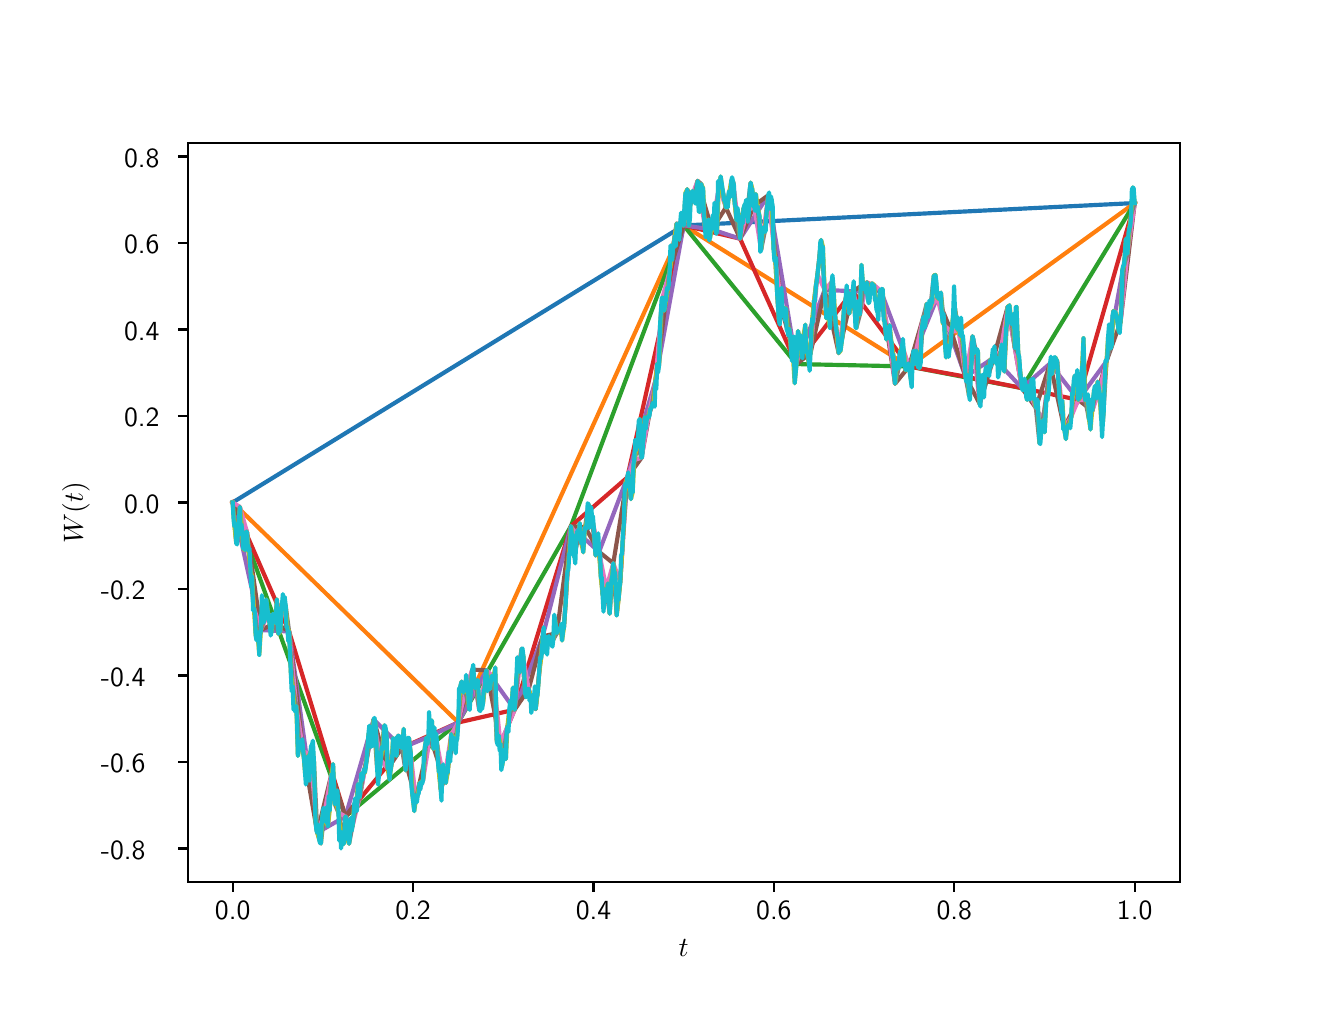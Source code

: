 \begingroup%
\makeatletter%
\begin{pgfpicture}%
\pgfpathrectangle{\pgfpointorigin}{\pgfqpoint{6.4in}{4.8in}}%
\pgfusepath{use as bounding box, clip}%
\begin{pgfscope}%
\pgfsetbuttcap%
\pgfsetmiterjoin%
\definecolor{currentfill}{rgb}{1.0,1.0,1.0}%
\pgfsetfillcolor{currentfill}%
\pgfsetlinewidth{0.0pt}%
\definecolor{currentstroke}{rgb}{1.0,1.0,1.0}%
\pgfsetstrokecolor{currentstroke}%
\pgfsetdash{}{0pt}%
\pgfpathmoveto{\pgfqpoint{0.0in}{0.0in}}%
\pgfpathlineto{\pgfqpoint{6.4in}{0.0in}}%
\pgfpathlineto{\pgfqpoint{6.4in}{4.8in}}%
\pgfpathlineto{\pgfqpoint{0.0in}{4.8in}}%
\pgfpathclose%
\pgfusepath{fill}%
\end{pgfscope}%
\begin{pgfscope}%
\pgfsetbuttcap%
\pgfsetmiterjoin%
\definecolor{currentfill}{rgb}{1.0,1.0,1.0}%
\pgfsetfillcolor{currentfill}%
\pgfsetlinewidth{0.0pt}%
\definecolor{currentstroke}{rgb}{0.0,0.0,0.0}%
\pgfsetstrokecolor{currentstroke}%
\pgfsetstrokeopacity{0.0}%
\pgfsetdash{}{0pt}%
\pgfpathmoveto{\pgfqpoint{0.8in}{0.528in}}%
\pgfpathlineto{\pgfqpoint{5.76in}{0.528in}}%
\pgfpathlineto{\pgfqpoint{5.76in}{4.224in}}%
\pgfpathlineto{\pgfqpoint{0.8in}{4.224in}}%
\pgfpathclose%
\pgfusepath{fill}%
\end{pgfscope}%
\begin{pgfscope}%
\pgfsetbuttcap%
\pgfsetroundjoin%
\definecolor{currentfill}{rgb}{0.0,0.0,0.0}%
\pgfsetfillcolor{currentfill}%
\pgfsetlinewidth{0.803pt}%
\definecolor{currentstroke}{rgb}{0.0,0.0,0.0}%
\pgfsetstrokecolor{currentstroke}%
\pgfsetdash{}{0pt}%
\pgfsys@defobject{currentmarker}{\pgfqpoint{0.0in}{-0.049in}}{\pgfqpoint{0.0in}{0.0in}}{%
\pgfpathmoveto{\pgfqpoint{0.0in}{0.0in}}%
\pgfpathlineto{\pgfqpoint{0.0in}{-0.049in}}%
\pgfusepath{stroke,fill}%
}%
\begin{pgfscope}%
\pgfsys@transformshift{1.025in}{0.528in}%
\pgfsys@useobject{currentmarker}{}%
\end{pgfscope}%
\end{pgfscope}%
\begin{pgfscope}%
\definecolor{textcolor}{rgb}{0.0,0.0,0.0}%
\pgfsetstrokecolor{textcolor}%
\pgfsetfillcolor{textcolor}%
\pgftext[x=1.025in,y=0.431in,,top]{\color{textcolor}\sffamily\fontsize{10.0}{12.0}\selectfont 0.0}%
\end{pgfscope}%
\begin{pgfscope}%
\pgfsetbuttcap%
\pgfsetroundjoin%
\definecolor{currentfill}{rgb}{0.0,0.0,0.0}%
\pgfsetfillcolor{currentfill}%
\pgfsetlinewidth{0.803pt}%
\definecolor{currentstroke}{rgb}{0.0,0.0,0.0}%
\pgfsetstrokecolor{currentstroke}%
\pgfsetdash{}{0pt}%
\pgfsys@defobject{currentmarker}{\pgfqpoint{0.0in}{-0.049in}}{\pgfqpoint{0.0in}{0.0in}}{%
\pgfpathmoveto{\pgfqpoint{0.0in}{0.0in}}%
\pgfpathlineto{\pgfqpoint{0.0in}{-0.049in}}%
\pgfusepath{stroke,fill}%
}%
\begin{pgfscope}%
\pgfsys@transformshift{1.927in}{0.528in}%
\pgfsys@useobject{currentmarker}{}%
\end{pgfscope}%
\end{pgfscope}%
\begin{pgfscope}%
\definecolor{textcolor}{rgb}{0.0,0.0,0.0}%
\pgfsetstrokecolor{textcolor}%
\pgfsetfillcolor{textcolor}%
\pgftext[x=1.927in,y=0.431in,,top]{\color{textcolor}\sffamily\fontsize{10.0}{12.0}\selectfont 0.2}%
\end{pgfscope}%
\begin{pgfscope}%
\pgfsetbuttcap%
\pgfsetroundjoin%
\definecolor{currentfill}{rgb}{0.0,0.0,0.0}%
\pgfsetfillcolor{currentfill}%
\pgfsetlinewidth{0.803pt}%
\definecolor{currentstroke}{rgb}{0.0,0.0,0.0}%
\pgfsetstrokecolor{currentstroke}%
\pgfsetdash{}{0pt}%
\pgfsys@defobject{currentmarker}{\pgfqpoint{0.0in}{-0.049in}}{\pgfqpoint{0.0in}{0.0in}}{%
\pgfpathmoveto{\pgfqpoint{0.0in}{0.0in}}%
\pgfpathlineto{\pgfqpoint{0.0in}{-0.049in}}%
\pgfusepath{stroke,fill}%
}%
\begin{pgfscope}%
\pgfsys@transformshift{2.829in}{0.528in}%
\pgfsys@useobject{currentmarker}{}%
\end{pgfscope}%
\end{pgfscope}%
\begin{pgfscope}%
\definecolor{textcolor}{rgb}{0.0,0.0,0.0}%
\pgfsetstrokecolor{textcolor}%
\pgfsetfillcolor{textcolor}%
\pgftext[x=2.829in,y=0.431in,,top]{\color{textcolor}\sffamily\fontsize{10.0}{12.0}\selectfont 0.4}%
\end{pgfscope}%
\begin{pgfscope}%
\pgfsetbuttcap%
\pgfsetroundjoin%
\definecolor{currentfill}{rgb}{0.0,0.0,0.0}%
\pgfsetfillcolor{currentfill}%
\pgfsetlinewidth{0.803pt}%
\definecolor{currentstroke}{rgb}{0.0,0.0,0.0}%
\pgfsetstrokecolor{currentstroke}%
\pgfsetdash{}{0pt}%
\pgfsys@defobject{currentmarker}{\pgfqpoint{0.0in}{-0.049in}}{\pgfqpoint{0.0in}{0.0in}}{%
\pgfpathmoveto{\pgfqpoint{0.0in}{0.0in}}%
\pgfpathlineto{\pgfqpoint{0.0in}{-0.049in}}%
\pgfusepath{stroke,fill}%
}%
\begin{pgfscope}%
\pgfsys@transformshift{3.731in}{0.528in}%
\pgfsys@useobject{currentmarker}{}%
\end{pgfscope}%
\end{pgfscope}%
\begin{pgfscope}%
\definecolor{textcolor}{rgb}{0.0,0.0,0.0}%
\pgfsetstrokecolor{textcolor}%
\pgfsetfillcolor{textcolor}%
\pgftext[x=3.731in,y=0.431in,,top]{\color{textcolor}\sffamily\fontsize{10.0}{12.0}\selectfont 0.6}%
\end{pgfscope}%
\begin{pgfscope}%
\pgfsetbuttcap%
\pgfsetroundjoin%
\definecolor{currentfill}{rgb}{0.0,0.0,0.0}%
\pgfsetfillcolor{currentfill}%
\pgfsetlinewidth{0.803pt}%
\definecolor{currentstroke}{rgb}{0.0,0.0,0.0}%
\pgfsetstrokecolor{currentstroke}%
\pgfsetdash{}{0pt}%
\pgfsys@defobject{currentmarker}{\pgfqpoint{0.0in}{-0.049in}}{\pgfqpoint{0.0in}{0.0in}}{%
\pgfpathmoveto{\pgfqpoint{0.0in}{0.0in}}%
\pgfpathlineto{\pgfqpoint{0.0in}{-0.049in}}%
\pgfusepath{stroke,fill}%
}%
\begin{pgfscope}%
\pgfsys@transformshift{4.633in}{0.528in}%
\pgfsys@useobject{currentmarker}{}%
\end{pgfscope}%
\end{pgfscope}%
\begin{pgfscope}%
\definecolor{textcolor}{rgb}{0.0,0.0,0.0}%
\pgfsetstrokecolor{textcolor}%
\pgfsetfillcolor{textcolor}%
\pgftext[x=4.633in,y=0.431in,,top]{\color{textcolor}\sffamily\fontsize{10.0}{12.0}\selectfont 0.8}%
\end{pgfscope}%
\begin{pgfscope}%
\pgfsetbuttcap%
\pgfsetroundjoin%
\definecolor{currentfill}{rgb}{0.0,0.0,0.0}%
\pgfsetfillcolor{currentfill}%
\pgfsetlinewidth{0.803pt}%
\definecolor{currentstroke}{rgb}{0.0,0.0,0.0}%
\pgfsetstrokecolor{currentstroke}%
\pgfsetdash{}{0pt}%
\pgfsys@defobject{currentmarker}{\pgfqpoint{0.0in}{-0.049in}}{\pgfqpoint{0.0in}{0.0in}}{%
\pgfpathmoveto{\pgfqpoint{0.0in}{0.0in}}%
\pgfpathlineto{\pgfqpoint{0.0in}{-0.049in}}%
\pgfusepath{stroke,fill}%
}%
\begin{pgfscope}%
\pgfsys@transformshift{5.535in}{0.528in}%
\pgfsys@useobject{currentmarker}{}%
\end{pgfscope}%
\end{pgfscope}%
\begin{pgfscope}%
\definecolor{textcolor}{rgb}{0.0,0.0,0.0}%
\pgfsetstrokecolor{textcolor}%
\pgfsetfillcolor{textcolor}%
\pgftext[x=5.535in,y=0.431in,,top]{\color{textcolor}\sffamily\fontsize{10.0}{12.0}\selectfont 1.0}%
\end{pgfscope}%
\begin{pgfscope}%
\definecolor{textcolor}{rgb}{0.0,0.0,0.0}%
\pgfsetstrokecolor{textcolor}%
\pgfsetfillcolor{textcolor}%
\pgftext[x=3.28in,y=0.241in,,top]{\color{textcolor}\sffamily\fontsize{10.0}{12.0}\selectfont \(\displaystyle t\)}%
\end{pgfscope}%
\begin{pgfscope}%
\pgfsetbuttcap%
\pgfsetroundjoin%
\definecolor{currentfill}{rgb}{0.0,0.0,0.0}%
\pgfsetfillcolor{currentfill}%
\pgfsetlinewidth{0.803pt}%
\definecolor{currentstroke}{rgb}{0.0,0.0,0.0}%
\pgfsetstrokecolor{currentstroke}%
\pgfsetdash{}{0pt}%
\pgfsys@defobject{currentmarker}{\pgfqpoint{-0.049in}{0.0in}}{\pgfqpoint{0.0in}{0.0in}}{%
\pgfpathmoveto{\pgfqpoint{0.0in}{0.0in}}%
\pgfpathlineto{\pgfqpoint{-0.049in}{0.0in}}%
\pgfusepath{stroke,fill}%
}%
\begin{pgfscope}%
\pgfsys@transformshift{0.8in}{0.696in}%
\pgfsys@useobject{currentmarker}{}%
\end{pgfscope}%
\end{pgfscope}%
\begin{pgfscope}%
\definecolor{textcolor}{rgb}{0.0,0.0,0.0}%
\pgfsetstrokecolor{textcolor}%
\pgfsetfillcolor{textcolor}%
\pgftext[x=0.366in,y=0.643in,left,base]{\color{textcolor}\sffamily\fontsize{10.0}{12.0}\selectfont −0.8}%
\end{pgfscope}%
\begin{pgfscope}%
\pgfsetbuttcap%
\pgfsetroundjoin%
\definecolor{currentfill}{rgb}{0.0,0.0,0.0}%
\pgfsetfillcolor{currentfill}%
\pgfsetlinewidth{0.803pt}%
\definecolor{currentstroke}{rgb}{0.0,0.0,0.0}%
\pgfsetstrokecolor{currentstroke}%
\pgfsetdash{}{0pt}%
\pgfsys@defobject{currentmarker}{\pgfqpoint{-0.049in}{0.0in}}{\pgfqpoint{0.0in}{0.0in}}{%
\pgfpathmoveto{\pgfqpoint{0.0in}{0.0in}}%
\pgfpathlineto{\pgfqpoint{-0.049in}{0.0in}}%
\pgfusepath{stroke,fill}%
}%
\begin{pgfscope}%
\pgfsys@transformshift{0.8in}{1.128in}%
\pgfsys@useobject{currentmarker}{}%
\end{pgfscope}%
\end{pgfscope}%
\begin{pgfscope}%
\definecolor{textcolor}{rgb}{0.0,0.0,0.0}%
\pgfsetstrokecolor{textcolor}%
\pgfsetfillcolor{textcolor}%
\pgftext[x=0.366in,y=1.076in,left,base]{\color{textcolor}\sffamily\fontsize{10.0}{12.0}\selectfont −0.6}%
\end{pgfscope}%
\begin{pgfscope}%
\pgfsetbuttcap%
\pgfsetroundjoin%
\definecolor{currentfill}{rgb}{0.0,0.0,0.0}%
\pgfsetfillcolor{currentfill}%
\pgfsetlinewidth{0.803pt}%
\definecolor{currentstroke}{rgb}{0.0,0.0,0.0}%
\pgfsetstrokecolor{currentstroke}%
\pgfsetdash{}{0pt}%
\pgfsys@defobject{currentmarker}{\pgfqpoint{-0.049in}{0.0in}}{\pgfqpoint{0.0in}{0.0in}}{%
\pgfpathmoveto{\pgfqpoint{0.0in}{0.0in}}%
\pgfpathlineto{\pgfqpoint{-0.049in}{0.0in}}%
\pgfusepath{stroke,fill}%
}%
\begin{pgfscope}%
\pgfsys@transformshift{0.8in}{1.561in}%
\pgfsys@useobject{currentmarker}{}%
\end{pgfscope}%
\end{pgfscope}%
\begin{pgfscope}%
\definecolor{textcolor}{rgb}{0.0,0.0,0.0}%
\pgfsetstrokecolor{textcolor}%
\pgfsetfillcolor{textcolor}%
\pgftext[x=0.366in,y=1.508in,left,base]{\color{textcolor}\sffamily\fontsize{10.0}{12.0}\selectfont −0.4}%
\end{pgfscope}%
\begin{pgfscope}%
\pgfsetbuttcap%
\pgfsetroundjoin%
\definecolor{currentfill}{rgb}{0.0,0.0,0.0}%
\pgfsetfillcolor{currentfill}%
\pgfsetlinewidth{0.803pt}%
\definecolor{currentstroke}{rgb}{0.0,0.0,0.0}%
\pgfsetstrokecolor{currentstroke}%
\pgfsetdash{}{0pt}%
\pgfsys@defobject{currentmarker}{\pgfqpoint{-0.049in}{0.0in}}{\pgfqpoint{0.0in}{0.0in}}{%
\pgfpathmoveto{\pgfqpoint{0.0in}{0.0in}}%
\pgfpathlineto{\pgfqpoint{-0.049in}{0.0in}}%
\pgfusepath{stroke,fill}%
}%
\begin{pgfscope}%
\pgfsys@transformshift{0.8in}{1.994in}%
\pgfsys@useobject{currentmarker}{}%
\end{pgfscope}%
\end{pgfscope}%
\begin{pgfscope}%
\definecolor{textcolor}{rgb}{0.0,0.0,0.0}%
\pgfsetstrokecolor{textcolor}%
\pgfsetfillcolor{textcolor}%
\pgftext[x=0.366in,y=1.941in,left,base]{\color{textcolor}\sffamily\fontsize{10.0}{12.0}\selectfont −0.2}%
\end{pgfscope}%
\begin{pgfscope}%
\pgfsetbuttcap%
\pgfsetroundjoin%
\definecolor{currentfill}{rgb}{0.0,0.0,0.0}%
\pgfsetfillcolor{currentfill}%
\pgfsetlinewidth{0.803pt}%
\definecolor{currentstroke}{rgb}{0.0,0.0,0.0}%
\pgfsetstrokecolor{currentstroke}%
\pgfsetdash{}{0pt}%
\pgfsys@defobject{currentmarker}{\pgfqpoint{-0.049in}{0.0in}}{\pgfqpoint{0.0in}{0.0in}}{%
\pgfpathmoveto{\pgfqpoint{0.0in}{0.0in}}%
\pgfpathlineto{\pgfqpoint{-0.049in}{0.0in}}%
\pgfusepath{stroke,fill}%
}%
\begin{pgfscope}%
\pgfsys@transformshift{0.8in}{2.426in}%
\pgfsys@useobject{currentmarker}{}%
\end{pgfscope}%
\end{pgfscope}%
\begin{pgfscope}%
\definecolor{textcolor}{rgb}{0.0,0.0,0.0}%
\pgfsetstrokecolor{textcolor}%
\pgfsetfillcolor{textcolor}%
\pgftext[x=0.482in,y=2.373in,left,base]{\color{textcolor}\sffamily\fontsize{10.0}{12.0}\selectfont 0.0}%
\end{pgfscope}%
\begin{pgfscope}%
\pgfsetbuttcap%
\pgfsetroundjoin%
\definecolor{currentfill}{rgb}{0.0,0.0,0.0}%
\pgfsetfillcolor{currentfill}%
\pgfsetlinewidth{0.803pt}%
\definecolor{currentstroke}{rgb}{0.0,0.0,0.0}%
\pgfsetstrokecolor{currentstroke}%
\pgfsetdash{}{0pt}%
\pgfsys@defobject{currentmarker}{\pgfqpoint{-0.049in}{0.0in}}{\pgfqpoint{0.0in}{0.0in}}{%
\pgfpathmoveto{\pgfqpoint{0.0in}{0.0in}}%
\pgfpathlineto{\pgfqpoint{-0.049in}{0.0in}}%
\pgfusepath{stroke,fill}%
}%
\begin{pgfscope}%
\pgfsys@transformshift{0.8in}{2.859in}%
\pgfsys@useobject{currentmarker}{}%
\end{pgfscope}%
\end{pgfscope}%
\begin{pgfscope}%
\definecolor{textcolor}{rgb}{0.0,0.0,0.0}%
\pgfsetstrokecolor{textcolor}%
\pgfsetfillcolor{textcolor}%
\pgftext[x=0.482in,y=2.806in,left,base]{\color{textcolor}\sffamily\fontsize{10.0}{12.0}\selectfont 0.2}%
\end{pgfscope}%
\begin{pgfscope}%
\pgfsetbuttcap%
\pgfsetroundjoin%
\definecolor{currentfill}{rgb}{0.0,0.0,0.0}%
\pgfsetfillcolor{currentfill}%
\pgfsetlinewidth{0.803pt}%
\definecolor{currentstroke}{rgb}{0.0,0.0,0.0}%
\pgfsetstrokecolor{currentstroke}%
\pgfsetdash{}{0pt}%
\pgfsys@defobject{currentmarker}{\pgfqpoint{-0.049in}{0.0in}}{\pgfqpoint{0.0in}{0.0in}}{%
\pgfpathmoveto{\pgfqpoint{0.0in}{0.0in}}%
\pgfpathlineto{\pgfqpoint{-0.049in}{0.0in}}%
\pgfusepath{stroke,fill}%
}%
\begin{pgfscope}%
\pgfsys@transformshift{0.8in}{3.291in}%
\pgfsys@useobject{currentmarker}{}%
\end{pgfscope}%
\end{pgfscope}%
\begin{pgfscope}%
\definecolor{textcolor}{rgb}{0.0,0.0,0.0}%
\pgfsetstrokecolor{textcolor}%
\pgfsetfillcolor{textcolor}%
\pgftext[x=0.482in,y=3.238in,left,base]{\color{textcolor}\sffamily\fontsize{10.0}{12.0}\selectfont 0.4}%
\end{pgfscope}%
\begin{pgfscope}%
\pgfsetbuttcap%
\pgfsetroundjoin%
\definecolor{currentfill}{rgb}{0.0,0.0,0.0}%
\pgfsetfillcolor{currentfill}%
\pgfsetlinewidth{0.803pt}%
\definecolor{currentstroke}{rgb}{0.0,0.0,0.0}%
\pgfsetstrokecolor{currentstroke}%
\pgfsetdash{}{0pt}%
\pgfsys@defobject{currentmarker}{\pgfqpoint{-0.049in}{0.0in}}{\pgfqpoint{0.0in}{0.0in}}{%
\pgfpathmoveto{\pgfqpoint{0.0in}{0.0in}}%
\pgfpathlineto{\pgfqpoint{-0.049in}{0.0in}}%
\pgfusepath{stroke,fill}%
}%
\begin{pgfscope}%
\pgfsys@transformshift{0.8in}{3.724in}%
\pgfsys@useobject{currentmarker}{}%
\end{pgfscope}%
\end{pgfscope}%
\begin{pgfscope}%
\definecolor{textcolor}{rgb}{0.0,0.0,0.0}%
\pgfsetstrokecolor{textcolor}%
\pgfsetfillcolor{textcolor}%
\pgftext[x=0.482in,y=3.671in,left,base]{\color{textcolor}\sffamily\fontsize{10.0}{12.0}\selectfont 0.6}%
\end{pgfscope}%
\begin{pgfscope}%
\pgfsetbuttcap%
\pgfsetroundjoin%
\definecolor{currentfill}{rgb}{0.0,0.0,0.0}%
\pgfsetfillcolor{currentfill}%
\pgfsetlinewidth{0.803pt}%
\definecolor{currentstroke}{rgb}{0.0,0.0,0.0}%
\pgfsetstrokecolor{currentstroke}%
\pgfsetdash{}{0pt}%
\pgfsys@defobject{currentmarker}{\pgfqpoint{-0.049in}{0.0in}}{\pgfqpoint{0.0in}{0.0in}}{%
\pgfpathmoveto{\pgfqpoint{0.0in}{0.0in}}%
\pgfpathlineto{\pgfqpoint{-0.049in}{0.0in}}%
\pgfusepath{stroke,fill}%
}%
\begin{pgfscope}%
\pgfsys@transformshift{0.8in}{4.156in}%
\pgfsys@useobject{currentmarker}{}%
\end{pgfscope}%
\end{pgfscope}%
\begin{pgfscope}%
\definecolor{textcolor}{rgb}{0.0,0.0,0.0}%
\pgfsetstrokecolor{textcolor}%
\pgfsetfillcolor{textcolor}%
\pgftext[x=0.482in,y=4.103in,left,base]{\color{textcolor}\sffamily\fontsize{10.0}{12.0}\selectfont 0.8}%
\end{pgfscope}%
\begin{pgfscope}%
\definecolor{textcolor}{rgb}{0.0,0.0,0.0}%
\pgfsetstrokecolor{textcolor}%
\pgfsetfillcolor{textcolor}%
\pgftext[x=0.31in,y=2.376in,,bottom,rotate=90.0]{\color{textcolor}\sffamily\fontsize{10.0}{12.0}\selectfont \(\displaystyle W(t)\)}%
\end{pgfscope}%
\begin{pgfscope}%
\pgfpathrectangle{\pgfqpoint{0.8in}{0.528in}}{\pgfqpoint{4.96in}{3.696in}}%
\pgfusepath{clip}%
\pgfsetrectcap%
\pgfsetroundjoin%
\pgfsetlinewidth{1.506pt}%
\definecolor{currentstroke}{rgb}{0.122,0.467,0.706}%
\pgfsetstrokecolor{currentstroke}%
\pgfsetdash{}{0pt}%
\pgfpathmoveto{\pgfqpoint{1.025in}{2.426in}}%
\pgfpathlineto{\pgfqpoint{3.28in}{3.811in}}%
\pgfpathlineto{\pgfqpoint{5.535in}{3.923in}}%
\pgfusepath{stroke}%
\end{pgfscope}%
\begin{pgfscope}%
\pgfpathrectangle{\pgfqpoint{0.8in}{0.528in}}{\pgfqpoint{4.96in}{3.696in}}%
\pgfusepath{clip}%
\pgfsetrectcap%
\pgfsetroundjoin%
\pgfsetlinewidth{1.506pt}%
\definecolor{currentstroke}{rgb}{1.0,0.498,0.055}%
\pgfsetstrokecolor{currentstroke}%
\pgfsetdash{}{0pt}%
\pgfpathmoveto{\pgfqpoint{1.025in}{2.426in}}%
\pgfpathlineto{\pgfqpoint{2.153in}{1.326in}}%
\pgfpathlineto{\pgfqpoint{3.28in}{3.811in}}%
\pgfpathlineto{\pgfqpoint{4.407in}{3.106in}}%
\pgfpathlineto{\pgfqpoint{5.535in}{3.923in}}%
\pgfusepath{stroke}%
\end{pgfscope}%
\begin{pgfscope}%
\pgfpathrectangle{\pgfqpoint{0.8in}{0.528in}}{\pgfqpoint{4.96in}{3.696in}}%
\pgfusepath{clip}%
\pgfsetrectcap%
\pgfsetroundjoin%
\pgfsetlinewidth{1.506pt}%
\definecolor{currentstroke}{rgb}{0.173,0.627,0.173}%
\pgfsetstrokecolor{currentstroke}%
\pgfsetdash{}{0pt}%
\pgfpathmoveto{\pgfqpoint{1.025in}{2.426in}}%
\pgfpathlineto{\pgfqpoint{1.589in}{0.856in}}%
\pgfpathlineto{\pgfqpoint{2.153in}{1.326in}}%
\pgfpathlineto{\pgfqpoint{2.716in}{2.307in}}%
\pgfpathlineto{\pgfqpoint{3.28in}{3.811in}}%
\pgfpathlineto{\pgfqpoint{3.844in}{3.118in}}%
\pgfpathlineto{\pgfqpoint{4.407in}{3.106in}}%
\pgfpathlineto{\pgfqpoint{4.971in}{2.998in}}%
\pgfpathlineto{\pgfqpoint{5.535in}{3.923in}}%
\pgfusepath{stroke}%
\end{pgfscope}%
\begin{pgfscope}%
\pgfpathrectangle{\pgfqpoint{0.8in}{0.528in}}{\pgfqpoint{4.96in}{3.696in}}%
\pgfusepath{clip}%
\pgfsetrectcap%
\pgfsetroundjoin%
\pgfsetlinewidth{1.506pt}%
\definecolor{currentstroke}{rgb}{0.839,0.153,0.157}%
\pgfsetstrokecolor{currentstroke}%
\pgfsetdash{}{0pt}%
\pgfpathmoveto{\pgfqpoint{1.025in}{2.426in}}%
\pgfpathlineto{\pgfqpoint{1.307in}{1.781in}}%
\pgfpathlineto{\pgfqpoint{1.589in}{0.856in}}%
\pgfpathlineto{\pgfqpoint{1.871in}{1.199in}}%
\pgfpathlineto{\pgfqpoint{2.153in}{1.326in}}%
\pgfpathlineto{\pgfqpoint{2.435in}{1.39in}}%
\pgfpathlineto{\pgfqpoint{2.716in}{2.307in}}%
\pgfpathlineto{\pgfqpoint{2.998in}{2.551in}}%
\pgfpathlineto{\pgfqpoint{3.28in}{3.811in}}%
\pgfpathlineto{\pgfqpoint{3.562in}{3.745in}}%
\pgfpathlineto{\pgfqpoint{3.844in}{3.118in}}%
\pgfpathlineto{\pgfqpoint{4.125in}{3.482in}}%
\pgfpathlineto{\pgfqpoint{4.407in}{3.106in}}%
\pgfpathlineto{\pgfqpoint{4.689in}{3.055in}}%
\pgfpathlineto{\pgfqpoint{4.971in}{2.998in}}%
\pgfpathlineto{\pgfqpoint{5.253in}{2.939in}}%
\pgfpathlineto{\pgfqpoint{5.535in}{3.923in}}%
\pgfusepath{stroke}%
\end{pgfscope}%
\begin{pgfscope}%
\pgfpathrectangle{\pgfqpoint{0.8in}{0.528in}}{\pgfqpoint{4.96in}{3.696in}}%
\pgfusepath{clip}%
\pgfsetrectcap%
\pgfsetroundjoin%
\pgfsetlinewidth{1.506pt}%
\definecolor{currentstroke}{rgb}{0.58,0.404,0.741}%
\pgfsetstrokecolor{currentstroke}%
\pgfsetdash{}{0pt}%
\pgfpathmoveto{\pgfqpoint{1.025in}{2.426in}}%
\pgfpathlineto{\pgfqpoint{1.166in}{1.788in}}%
\pgfpathlineto{\pgfqpoint{1.307in}{1.781in}}%
\pgfpathlineto{\pgfqpoint{1.448in}{0.775in}}%
\pgfpathlineto{\pgfqpoint{1.589in}{0.856in}}%
\pgfpathlineto{\pgfqpoint{1.73in}{1.341in}}%
\pgfpathlineto{\pgfqpoint{1.871in}{1.199in}}%
\pgfpathlineto{\pgfqpoint{2.012in}{1.257in}}%
\pgfpathlineto{\pgfqpoint{2.153in}{1.326in}}%
\pgfpathlineto{\pgfqpoint{2.294in}{1.587in}}%
\pgfpathlineto{\pgfqpoint{2.435in}{1.39in}}%
\pgfpathlineto{\pgfqpoint{2.575in}{1.756in}}%
\pgfpathlineto{\pgfqpoint{2.716in}{2.307in}}%
\pgfpathlineto{\pgfqpoint{2.857in}{2.179in}}%
\pgfpathlineto{\pgfqpoint{2.998in}{2.551in}}%
\pgfpathlineto{\pgfqpoint{3.139in}{3.036in}}%
\pgfpathlineto{\pgfqpoint{3.28in}{3.811in}}%
\pgfpathlineto{\pgfqpoint{3.421in}{3.791in}}%
\pgfpathlineto{\pgfqpoint{3.562in}{3.745in}}%
\pgfpathlineto{\pgfqpoint{3.703in}{3.962in}}%
\pgfpathlineto{\pgfqpoint{3.844in}{3.118in}}%
\pgfpathlineto{\pgfqpoint{3.985in}{3.489in}}%
\pgfpathlineto{\pgfqpoint{4.125in}{3.482in}}%
\pgfpathlineto{\pgfqpoint{4.266in}{3.484in}}%
\pgfpathlineto{\pgfqpoint{4.407in}{3.106in}}%
\pgfpathlineto{\pgfqpoint{4.548in}{3.451in}}%
\pgfpathlineto{\pgfqpoint{4.689in}{3.055in}}%
\pgfpathlineto{\pgfqpoint{4.83in}{3.15in}}%
\pgfpathlineto{\pgfqpoint{4.971in}{2.998in}}%
\pgfpathlineto{\pgfqpoint{5.112in}{3.121in}}%
\pgfpathlineto{\pgfqpoint{5.253in}{2.939in}}%
\pgfpathlineto{\pgfqpoint{5.394in}{3.132in}}%
\pgfpathlineto{\pgfqpoint{5.535in}{3.923in}}%
\pgfusepath{stroke}%
\end{pgfscope}%
\begin{pgfscope}%
\pgfpathrectangle{\pgfqpoint{0.8in}{0.528in}}{\pgfqpoint{4.96in}{3.696in}}%
\pgfusepath{clip}%
\pgfsetrectcap%
\pgfsetroundjoin%
\pgfsetlinewidth{1.506pt}%
\definecolor{currentstroke}{rgb}{0.549,0.337,0.294}%
\pgfsetstrokecolor{currentstroke}%
\pgfsetdash{}{0pt}%
\pgfpathmoveto{\pgfqpoint{1.025in}{2.426in}}%
\pgfpathlineto{\pgfqpoint{1.096in}{2.28in}}%
\pgfpathlineto{\pgfqpoint{1.166in}{1.788in}}%
\pgfpathlineto{\pgfqpoint{1.237in}{1.824in}}%
\pgfpathlineto{\pgfqpoint{1.307in}{1.781in}}%
\pgfpathlineto{\pgfqpoint{1.378in}{1.179in}}%
\pgfpathlineto{\pgfqpoint{1.448in}{0.775in}}%
\pgfpathlineto{\pgfqpoint{1.519in}{1.068in}}%
\pgfpathlineto{\pgfqpoint{1.589in}{0.856in}}%
\pgfpathlineto{\pgfqpoint{1.66in}{0.952in}}%
\pgfpathlineto{\pgfqpoint{1.73in}{1.341in}}%
\pgfpathlineto{\pgfqpoint{1.8in}{1.094in}}%
\pgfpathlineto{\pgfqpoint{1.871in}{1.199in}}%
\pgfpathlineto{\pgfqpoint{1.941in}{0.941in}}%
\pgfpathlineto{\pgfqpoint{2.012in}{1.257in}}%
\pgfpathlineto{\pgfqpoint{2.082in}{1.036in}}%
\pgfpathlineto{\pgfqpoint{2.153in}{1.326in}}%
\pgfpathlineto{\pgfqpoint{2.223in}{1.59in}}%
\pgfpathlineto{\pgfqpoint{2.294in}{1.587in}}%
\pgfpathlineto{\pgfqpoint{2.364in}{1.219in}}%
\pgfpathlineto{\pgfqpoint{2.435in}{1.39in}}%
\pgfpathlineto{\pgfqpoint{2.505in}{1.493in}}%
\pgfpathlineto{\pgfqpoint{2.575in}{1.756in}}%
\pgfpathlineto{\pgfqpoint{2.646in}{1.773in}}%
\pgfpathlineto{\pgfqpoint{2.716in}{2.307in}}%
\pgfpathlineto{\pgfqpoint{2.787in}{2.303in}}%
\pgfpathlineto{\pgfqpoint{2.857in}{2.179in}}%
\pgfpathlineto{\pgfqpoint{2.928in}{2.122in}}%
\pgfpathlineto{\pgfqpoint{2.998in}{2.551in}}%
\pgfpathlineto{\pgfqpoint{3.069in}{2.649in}}%
\pgfpathlineto{\pgfqpoint{3.139in}{3.036in}}%
\pgfpathlineto{\pgfqpoint{3.21in}{3.584in}}%
\pgfpathlineto{\pgfqpoint{3.28in}{3.811in}}%
\pgfpathlineto{\pgfqpoint{3.35in}{4.034in}}%
\pgfpathlineto{\pgfqpoint{3.421in}{3.791in}}%
\pgfpathlineto{\pgfqpoint{3.491in}{3.901in}}%
\pgfpathlineto{\pgfqpoint{3.562in}{3.745in}}%
\pgfpathlineto{\pgfqpoint{3.632in}{3.91in}}%
\pgfpathlineto{\pgfqpoint{3.703in}{3.962in}}%
\pgfpathlineto{\pgfqpoint{3.773in}{3.383in}}%
\pgfpathlineto{\pgfqpoint{3.844in}{3.118in}}%
\pgfpathlineto{\pgfqpoint{3.914in}{3.172in}}%
\pgfpathlineto{\pgfqpoint{3.985in}{3.489in}}%
\pgfpathlineto{\pgfqpoint{4.055in}{3.173in}}%
\pgfpathlineto{\pgfqpoint{4.125in}{3.482in}}%
\pgfpathlineto{\pgfqpoint{4.196in}{3.526in}}%
\pgfpathlineto{\pgfqpoint{4.266in}{3.484in}}%
\pgfpathlineto{\pgfqpoint{4.337in}{3.02in}}%
\pgfpathlineto{\pgfqpoint{4.407in}{3.106in}}%
\pgfpathlineto{\pgfqpoint{4.478in}{3.353in}}%
\pgfpathlineto{\pgfqpoint{4.548in}{3.451in}}%
\pgfpathlineto{\pgfqpoint{4.619in}{3.279in}}%
\pgfpathlineto{\pgfqpoint{4.689in}{3.055in}}%
\pgfpathlineto{\pgfqpoint{4.76in}{2.919in}}%
\pgfpathlineto{\pgfqpoint{4.83in}{3.15in}}%
\pgfpathlineto{\pgfqpoint{4.9in}{3.404in}}%
\pgfpathlineto{\pgfqpoint{4.971in}{2.998in}}%
\pgfpathlineto{\pgfqpoint{5.041in}{2.899in}}%
\pgfpathlineto{\pgfqpoint{5.112in}{3.121in}}%
\pgfpathlineto{\pgfqpoint{5.182in}{2.8in}}%
\pgfpathlineto{\pgfqpoint{5.253in}{2.939in}}%
\pgfpathlineto{\pgfqpoint{5.323in}{2.885in}}%
\pgfpathlineto{\pgfqpoint{5.394in}{3.132in}}%
\pgfpathlineto{\pgfqpoint{5.464in}{3.328in}}%
\pgfpathlineto{\pgfqpoint{5.535in}{3.923in}}%
\pgfusepath{stroke}%
\end{pgfscope}%
\begin{pgfscope}%
\pgfpathrectangle{\pgfqpoint{0.8in}{0.528in}}{\pgfqpoint{4.96in}{3.696in}}%
\pgfusepath{clip}%
\pgfsetrectcap%
\pgfsetroundjoin%
\pgfsetlinewidth{1.506pt}%
\definecolor{currentstroke}{rgb}{0.89,0.467,0.761}%
\pgfsetstrokecolor{currentstroke}%
\pgfsetdash{}{0pt}%
\pgfpathmoveto{\pgfqpoint{1.025in}{2.426in}}%
\pgfpathlineto{\pgfqpoint{1.061in}{2.404in}}%
\pgfpathlineto{\pgfqpoint{1.096in}{2.28in}}%
\pgfpathlineto{\pgfqpoint{1.131in}{1.899in}}%
\pgfpathlineto{\pgfqpoint{1.166in}{1.788in}}%
\pgfpathlineto{\pgfqpoint{1.202in}{1.869in}}%
\pgfpathlineto{\pgfqpoint{1.237in}{1.824in}}%
\pgfpathlineto{\pgfqpoint{1.272in}{1.925in}}%
\pgfpathlineto{\pgfqpoint{1.307in}{1.781in}}%
\pgfpathlineto{\pgfqpoint{1.343in}{1.408in}}%
\pgfpathlineto{\pgfqpoint{1.378in}{1.179in}}%
\pgfpathlineto{\pgfqpoint{1.413in}{1.171in}}%
\pgfpathlineto{\pgfqpoint{1.448in}{0.775in}}%
\pgfpathlineto{\pgfqpoint{1.483in}{0.869in}}%
\pgfpathlineto{\pgfqpoint{1.519in}{1.068in}}%
\pgfpathlineto{\pgfqpoint{1.554in}{0.875in}}%
\pgfpathlineto{\pgfqpoint{1.589in}{0.856in}}%
\pgfpathlineto{\pgfqpoint{1.624in}{0.807in}}%
\pgfpathlineto{\pgfqpoint{1.66in}{0.952in}}%
\pgfpathlineto{\pgfqpoint{1.695in}{1.14in}}%
\pgfpathlineto{\pgfqpoint{1.73in}{1.341in}}%
\pgfpathlineto{\pgfqpoint{1.765in}{1.139in}}%
\pgfpathlineto{\pgfqpoint{1.8in}{1.094in}}%
\pgfpathlineto{\pgfqpoint{1.836in}{1.23in}}%
\pgfpathlineto{\pgfqpoint{1.871in}{1.199in}}%
\pgfpathlineto{\pgfqpoint{1.906in}{1.248in}}%
\pgfpathlineto{\pgfqpoint{1.941in}{0.941in}}%
\pgfpathlineto{\pgfqpoint{1.977in}{1.038in}}%
\pgfpathlineto{\pgfqpoint{2.012in}{1.257in}}%
\pgfpathlineto{\pgfqpoint{2.047in}{1.218in}}%
\pgfpathlineto{\pgfqpoint{2.082in}{1.036in}}%
\pgfpathlineto{\pgfqpoint{2.118in}{1.267in}}%
\pgfpathlineto{\pgfqpoint{2.153in}{1.326in}}%
\pgfpathlineto{\pgfqpoint{2.188in}{1.486in}}%
\pgfpathlineto{\pgfqpoint{2.223in}{1.59in}}%
\pgfpathlineto{\pgfqpoint{2.258in}{1.388in}}%
\pgfpathlineto{\pgfqpoint{2.294in}{1.587in}}%
\pgfpathlineto{\pgfqpoint{2.329in}{1.554in}}%
\pgfpathlineto{\pgfqpoint{2.364in}{1.219in}}%
\pgfpathlineto{\pgfqpoint{2.399in}{1.306in}}%
\pgfpathlineto{\pgfqpoint{2.435in}{1.39in}}%
\pgfpathlineto{\pgfqpoint{2.47in}{1.694in}}%
\pgfpathlineto{\pgfqpoint{2.505in}{1.493in}}%
\pgfpathlineto{\pgfqpoint{2.54in}{1.393in}}%
\pgfpathlineto{\pgfqpoint{2.575in}{1.756in}}%
\pgfpathlineto{\pgfqpoint{2.611in}{1.72in}}%
\pgfpathlineto{\pgfqpoint{2.646in}{1.773in}}%
\pgfpathlineto{\pgfqpoint{2.681in}{1.799in}}%
\pgfpathlineto{\pgfqpoint{2.716in}{2.307in}}%
\pgfpathlineto{\pgfqpoint{2.752in}{2.252in}}%
\pgfpathlineto{\pgfqpoint{2.787in}{2.303in}}%
\pgfpathlineto{\pgfqpoint{2.822in}{2.344in}}%
\pgfpathlineto{\pgfqpoint{2.857in}{2.179in}}%
\pgfpathlineto{\pgfqpoint{2.893in}{1.996in}}%
\pgfpathlineto{\pgfqpoint{2.928in}{2.122in}}%
\pgfpathlineto{\pgfqpoint{2.963in}{2.029in}}%
\pgfpathlineto{\pgfqpoint{2.998in}{2.551in}}%
\pgfpathlineto{\pgfqpoint{3.033in}{2.639in}}%
\pgfpathlineto{\pgfqpoint{3.069in}{2.649in}}%
\pgfpathlineto{\pgfqpoint{3.104in}{2.857in}}%
\pgfpathlineto{\pgfqpoint{3.139in}{3.036in}}%
\pgfpathlineto{\pgfqpoint{3.174in}{3.45in}}%
\pgfpathlineto{\pgfqpoint{3.21in}{3.584in}}%
\pgfpathlineto{\pgfqpoint{3.245in}{3.82in}}%
\pgfpathlineto{\pgfqpoint{3.28in}{3.811in}}%
\pgfpathlineto{\pgfqpoint{3.315in}{3.944in}}%
\pgfpathlineto{\pgfqpoint{3.35in}{4.034in}}%
\pgfpathlineto{\pgfqpoint{3.386in}{3.804in}}%
\pgfpathlineto{\pgfqpoint{3.421in}{3.791in}}%
\pgfpathlineto{\pgfqpoint{3.456in}{4.004in}}%
\pgfpathlineto{\pgfqpoint{3.491in}{3.901in}}%
\pgfpathlineto{\pgfqpoint{3.527in}{4.03in}}%
\pgfpathlineto{\pgfqpoint{3.562in}{3.745in}}%
\pgfpathlineto{\pgfqpoint{3.597in}{3.88in}}%
\pgfpathlineto{\pgfqpoint{3.632in}{3.91in}}%
\pgfpathlineto{\pgfqpoint{3.667in}{3.689in}}%
\pgfpathlineto{\pgfqpoint{3.703in}{3.962in}}%
\pgfpathlineto{\pgfqpoint{3.738in}{3.643in}}%
\pgfpathlineto{\pgfqpoint{3.773in}{3.383in}}%
\pgfpathlineto{\pgfqpoint{3.808in}{3.294in}}%
\pgfpathlineto{\pgfqpoint{3.844in}{3.118in}}%
\pgfpathlineto{\pgfqpoint{3.879in}{3.259in}}%
\pgfpathlineto{\pgfqpoint{3.914in}{3.172in}}%
\pgfpathlineto{\pgfqpoint{3.949in}{3.566in}}%
\pgfpathlineto{\pgfqpoint{3.985in}{3.489in}}%
\pgfpathlineto{\pgfqpoint{4.02in}{3.528in}}%
\pgfpathlineto{\pgfqpoint{4.055in}{3.173in}}%
\pgfpathlineto{\pgfqpoint{4.09in}{3.447in}}%
\pgfpathlineto{\pgfqpoint{4.125in}{3.482in}}%
\pgfpathlineto{\pgfqpoint{4.161in}{3.365in}}%
\pgfpathlineto{\pgfqpoint{4.196in}{3.526in}}%
\pgfpathlineto{\pgfqpoint{4.231in}{3.514in}}%
\pgfpathlineto{\pgfqpoint{4.266in}{3.484in}}%
\pgfpathlineto{\pgfqpoint{4.302in}{3.282in}}%
\pgfpathlineto{\pgfqpoint{4.337in}{3.02in}}%
\pgfpathlineto{\pgfqpoint{4.372in}{3.209in}}%
\pgfpathlineto{\pgfqpoint{4.407in}{3.106in}}%
\pgfpathlineto{\pgfqpoint{4.442in}{3.185in}}%
\pgfpathlineto{\pgfqpoint{4.478in}{3.353in}}%
\pgfpathlineto{\pgfqpoint{4.513in}{3.397in}}%
\pgfpathlineto{\pgfqpoint{4.548in}{3.451in}}%
\pgfpathlineto{\pgfqpoint{4.583in}{3.311in}}%
\pgfpathlineto{\pgfqpoint{4.619in}{3.279in}}%
\pgfpathlineto{\pgfqpoint{4.654in}{3.286in}}%
\pgfpathlineto{\pgfqpoint{4.689in}{3.055in}}%
\pgfpathlineto{\pgfqpoint{4.724in}{3.257in}}%
\pgfpathlineto{\pgfqpoint{4.76in}{2.919in}}%
\pgfpathlineto{\pgfqpoint{4.795in}{3.103in}}%
\pgfpathlineto{\pgfqpoint{4.83in}{3.15in}}%
\pgfpathlineto{\pgfqpoint{4.865in}{3.179in}}%
\pgfpathlineto{\pgfqpoint{4.9in}{3.404in}}%
\pgfpathlineto{\pgfqpoint{4.971in}{2.998in}}%
\pgfpathlineto{\pgfqpoint{5.006in}{2.981in}}%
\pgfpathlineto{\pgfqpoint{5.041in}{2.899in}}%
\pgfpathlineto{\pgfqpoint{5.077in}{2.838in}}%
\pgfpathlineto{\pgfqpoint{5.112in}{3.121in}}%
\pgfpathlineto{\pgfqpoint{5.147in}{3.133in}}%
\pgfpathlineto{\pgfqpoint{5.182in}{2.8in}}%
\pgfpathlineto{\pgfqpoint{5.218in}{2.855in}}%
\pgfpathlineto{\pgfqpoint{5.253in}{2.939in}}%
\pgfpathlineto{\pgfqpoint{5.288in}{2.937in}}%
\pgfpathlineto{\pgfqpoint{5.323in}{2.885in}}%
\pgfpathlineto{\pgfqpoint{5.358in}{2.985in}}%
\pgfpathlineto{\pgfqpoint{5.394in}{3.132in}}%
\pgfpathlineto{\pgfqpoint{5.429in}{3.383in}}%
\pgfpathlineto{\pgfqpoint{5.464in}{3.328in}}%
\pgfpathlineto{\pgfqpoint{5.499in}{3.67in}}%
\pgfpathlineto{\pgfqpoint{5.535in}{3.923in}}%
\pgfpathlineto{\pgfqpoint{5.535in}{3.923in}}%
\pgfusepath{stroke}%
\end{pgfscope}%
\begin{pgfscope}%
\pgfpathrectangle{\pgfqpoint{0.8in}{0.528in}}{\pgfqpoint{4.96in}{3.696in}}%
\pgfusepath{clip}%
\pgfsetrectcap%
\pgfsetroundjoin%
\pgfsetlinewidth{1.506pt}%
\definecolor{currentstroke}{rgb}{0.498,0.498,0.498}%
\pgfsetstrokecolor{currentstroke}%
\pgfsetdash{}{0pt}%
\pgfpathmoveto{\pgfqpoint{1.025in}{2.426in}}%
\pgfpathlineto{\pgfqpoint{1.043in}{2.222in}}%
\pgfpathlineto{\pgfqpoint{1.061in}{2.404in}}%
\pgfpathlineto{\pgfqpoint{1.078in}{2.194in}}%
\pgfpathlineto{\pgfqpoint{1.096in}{2.28in}}%
\pgfpathlineto{\pgfqpoint{1.131in}{1.899in}}%
\pgfpathlineto{\pgfqpoint{1.149in}{1.775in}}%
\pgfpathlineto{\pgfqpoint{1.166in}{1.788in}}%
\pgfpathlineto{\pgfqpoint{1.184in}{1.843in}}%
\pgfpathlineto{\pgfqpoint{1.202in}{1.869in}}%
\pgfpathlineto{\pgfqpoint{1.219in}{1.778in}}%
\pgfpathlineto{\pgfqpoint{1.237in}{1.824in}}%
\pgfpathlineto{\pgfqpoint{1.254in}{1.769in}}%
\pgfpathlineto{\pgfqpoint{1.272in}{1.925in}}%
\pgfpathlineto{\pgfqpoint{1.29in}{1.91in}}%
\pgfpathlineto{\pgfqpoint{1.307in}{1.781in}}%
\pgfpathlineto{\pgfqpoint{1.325in}{1.508in}}%
\pgfpathlineto{\pgfqpoint{1.343in}{1.408in}}%
\pgfpathlineto{\pgfqpoint{1.36in}{1.203in}}%
\pgfpathlineto{\pgfqpoint{1.378in}{1.179in}}%
\pgfpathlineto{\pgfqpoint{1.395in}{1.034in}}%
\pgfpathlineto{\pgfqpoint{1.413in}{1.171in}}%
\pgfpathlineto{\pgfqpoint{1.431in}{1.137in}}%
\pgfpathlineto{\pgfqpoint{1.448in}{0.775in}}%
\pgfpathlineto{\pgfqpoint{1.466in}{0.721in}}%
\pgfpathlineto{\pgfqpoint{1.483in}{0.869in}}%
\pgfpathlineto{\pgfqpoint{1.501in}{0.808in}}%
\pgfpathlineto{\pgfqpoint{1.519in}{1.068in}}%
\pgfpathlineto{\pgfqpoint{1.536in}{0.917in}}%
\pgfpathlineto{\pgfqpoint{1.554in}{0.875in}}%
\pgfpathlineto{\pgfqpoint{1.571in}{0.751in}}%
\pgfpathlineto{\pgfqpoint{1.589in}{0.856in}}%
\pgfpathlineto{\pgfqpoint{1.607in}{0.72in}}%
\pgfpathlineto{\pgfqpoint{1.624in}{0.807in}}%
\pgfpathlineto{\pgfqpoint{1.642in}{0.908in}}%
\pgfpathlineto{\pgfqpoint{1.66in}{0.952in}}%
\pgfpathlineto{\pgfqpoint{1.677in}{1.065in}}%
\pgfpathlineto{\pgfqpoint{1.695in}{1.14in}}%
\pgfpathlineto{\pgfqpoint{1.712in}{1.237in}}%
\pgfpathlineto{\pgfqpoint{1.73in}{1.341in}}%
\pgfpathlineto{\pgfqpoint{1.748in}{1.084in}}%
\pgfpathlineto{\pgfqpoint{1.765in}{1.139in}}%
\pgfpathlineto{\pgfqpoint{1.783in}{1.311in}}%
\pgfpathlineto{\pgfqpoint{1.8in}{1.094in}}%
\pgfpathlineto{\pgfqpoint{1.818in}{1.108in}}%
\pgfpathlineto{\pgfqpoint{1.836in}{1.23in}}%
\pgfpathlineto{\pgfqpoint{1.853in}{1.26in}}%
\pgfpathlineto{\pgfqpoint{1.871in}{1.199in}}%
\pgfpathlineto{\pgfqpoint{1.889in}{1.087in}}%
\pgfpathlineto{\pgfqpoint{1.906in}{1.248in}}%
\pgfpathlineto{\pgfqpoint{1.924in}{0.962in}}%
\pgfpathlineto{\pgfqpoint{1.941in}{0.941in}}%
\pgfpathlineto{\pgfqpoint{1.959in}{1.023in}}%
\pgfpathlineto{\pgfqpoint{1.977in}{1.038in}}%
\pgfpathlineto{\pgfqpoint{1.994in}{1.25in}}%
\pgfpathlineto{\pgfqpoint{2.012in}{1.257in}}%
\pgfpathlineto{\pgfqpoint{2.029in}{1.194in}}%
\pgfpathlineto{\pgfqpoint{2.047in}{1.218in}}%
\pgfpathlineto{\pgfqpoint{2.065in}{0.99in}}%
\pgfpathlineto{\pgfqpoint{2.082in}{1.036in}}%
\pgfpathlineto{\pgfqpoint{2.1in}{1.074in}}%
\pgfpathlineto{\pgfqpoint{2.118in}{1.267in}}%
\pgfpathlineto{\pgfqpoint{2.135in}{1.211in}}%
\pgfpathlineto{\pgfqpoint{2.153in}{1.326in}}%
\pgfpathlineto{\pgfqpoint{2.17in}{1.53in}}%
\pgfpathlineto{\pgfqpoint{2.188in}{1.486in}}%
\pgfpathlineto{\pgfqpoint{2.206in}{1.4in}}%
\pgfpathlineto{\pgfqpoint{2.223in}{1.59in}}%
\pgfpathlineto{\pgfqpoint{2.241in}{1.511in}}%
\pgfpathlineto{\pgfqpoint{2.258in}{1.388in}}%
\pgfpathlineto{\pgfqpoint{2.276in}{1.419in}}%
\pgfpathlineto{\pgfqpoint{2.294in}{1.587in}}%
\pgfpathlineto{\pgfqpoint{2.311in}{1.493in}}%
\pgfpathlineto{\pgfqpoint{2.329in}{1.554in}}%
\pgfpathlineto{\pgfqpoint{2.346in}{1.228in}}%
\pgfpathlineto{\pgfqpoint{2.364in}{1.219in}}%
\pgfpathlineto{\pgfqpoint{2.382in}{1.188in}}%
\pgfpathlineto{\pgfqpoint{2.399in}{1.306in}}%
\pgfpathlineto{\pgfqpoint{2.417in}{1.393in}}%
\pgfpathlineto{\pgfqpoint{2.435in}{1.39in}}%
\pgfpathlineto{\pgfqpoint{2.452in}{1.588in}}%
\pgfpathlineto{\pgfqpoint{2.47in}{1.694in}}%
\pgfpathlineto{\pgfqpoint{2.487in}{1.473in}}%
\pgfpathlineto{\pgfqpoint{2.505in}{1.493in}}%
\pgfpathlineto{\pgfqpoint{2.523in}{1.407in}}%
\pgfpathlineto{\pgfqpoint{2.54in}{1.393in}}%
\pgfpathlineto{\pgfqpoint{2.575in}{1.756in}}%
\pgfpathlineto{\pgfqpoint{2.593in}{1.753in}}%
\pgfpathlineto{\pgfqpoint{2.611in}{1.72in}}%
\pgfpathlineto{\pgfqpoint{2.628in}{1.741in}}%
\pgfpathlineto{\pgfqpoint{2.646in}{1.773in}}%
\pgfpathlineto{\pgfqpoint{2.664in}{1.795in}}%
\pgfpathlineto{\pgfqpoint{2.681in}{1.799in}}%
\pgfpathlineto{\pgfqpoint{2.699in}{2.085in}}%
\pgfpathlineto{\pgfqpoint{2.716in}{2.307in}}%
\pgfpathlineto{\pgfqpoint{2.734in}{2.153in}}%
\pgfpathlineto{\pgfqpoint{2.752in}{2.252in}}%
\pgfpathlineto{\pgfqpoint{2.769in}{2.22in}}%
\pgfpathlineto{\pgfqpoint{2.787in}{2.303in}}%
\pgfpathlineto{\pgfqpoint{2.804in}{2.417in}}%
\pgfpathlineto{\pgfqpoint{2.822in}{2.344in}}%
\pgfpathlineto{\pgfqpoint{2.84in}{2.161in}}%
\pgfpathlineto{\pgfqpoint{2.857in}{2.179in}}%
\pgfpathlineto{\pgfqpoint{2.875in}{1.963in}}%
\pgfpathlineto{\pgfqpoint{2.893in}{1.996in}}%
\pgfpathlineto{\pgfqpoint{2.91in}{1.87in}}%
\pgfpathlineto{\pgfqpoint{2.928in}{2.122in}}%
\pgfpathlineto{\pgfqpoint{2.945in}{1.862in}}%
\pgfpathlineto{\pgfqpoint{2.963in}{2.029in}}%
\pgfpathlineto{\pgfqpoint{2.981in}{2.32in}}%
\pgfpathlineto{\pgfqpoint{2.998in}{2.551in}}%
\pgfpathlineto{\pgfqpoint{3.016in}{2.443in}}%
\pgfpathlineto{\pgfqpoint{3.033in}{2.639in}}%
\pgfpathlineto{\pgfqpoint{3.051in}{2.705in}}%
\pgfpathlineto{\pgfqpoint{3.069in}{2.649in}}%
\pgfpathlineto{\pgfqpoint{3.086in}{2.852in}}%
\pgfpathlineto{\pgfqpoint{3.104in}{2.857in}}%
\pgfpathlineto{\pgfqpoint{3.121in}{2.908in}}%
\pgfpathlineto{\pgfqpoint{3.139in}{3.036in}}%
\pgfpathlineto{\pgfqpoint{3.157in}{3.114in}}%
\pgfpathlineto{\pgfqpoint{3.174in}{3.45in}}%
\pgfpathlineto{\pgfqpoint{3.192in}{3.44in}}%
\pgfpathlineto{\pgfqpoint{3.21in}{3.584in}}%
\pgfpathlineto{\pgfqpoint{3.227in}{3.707in}}%
\pgfpathlineto{\pgfqpoint{3.245in}{3.82in}}%
\pgfpathlineto{\pgfqpoint{3.262in}{3.817in}}%
\pgfpathlineto{\pgfqpoint{3.28in}{3.811in}}%
\pgfpathlineto{\pgfqpoint{3.298in}{3.992in}}%
\pgfpathlineto{\pgfqpoint{3.315in}{3.944in}}%
\pgfpathlineto{\pgfqpoint{3.333in}{3.952in}}%
\pgfpathlineto{\pgfqpoint{3.35in}{4.034in}}%
\pgfpathlineto{\pgfqpoint{3.368in}{4.018in}}%
\pgfpathlineto{\pgfqpoint{3.386in}{3.804in}}%
\pgfpathlineto{\pgfqpoint{3.403in}{3.84in}}%
\pgfpathlineto{\pgfqpoint{3.421in}{3.791in}}%
\pgfpathlineto{\pgfqpoint{3.439in}{3.833in}}%
\pgfpathlineto{\pgfqpoint{3.456in}{4.004in}}%
\pgfpathlineto{\pgfqpoint{3.474in}{3.989in}}%
\pgfpathlineto{\pgfqpoint{3.491in}{3.901in}}%
\pgfpathlineto{\pgfqpoint{3.509in}{3.982in}}%
\pgfpathlineto{\pgfqpoint{3.527in}{4.03in}}%
\pgfpathlineto{\pgfqpoint{3.544in}{3.837in}}%
\pgfpathlineto{\pgfqpoint{3.562in}{3.745in}}%
\pgfpathlineto{\pgfqpoint{3.579in}{3.895in}}%
\pgfpathlineto{\pgfqpoint{3.597in}{3.88in}}%
\pgfpathlineto{\pgfqpoint{3.615in}{4.025in}}%
\pgfpathlineto{\pgfqpoint{3.632in}{3.91in}}%
\pgfpathlineto{\pgfqpoint{3.65in}{3.907in}}%
\pgfpathlineto{\pgfqpoint{3.667in}{3.689in}}%
\pgfpathlineto{\pgfqpoint{3.685in}{3.778in}}%
\pgfpathlineto{\pgfqpoint{3.703in}{3.962in}}%
\pgfpathlineto{\pgfqpoint{3.72in}{3.938in}}%
\pgfpathlineto{\pgfqpoint{3.756in}{3.339in}}%
\pgfpathlineto{\pgfqpoint{3.773in}{3.383in}}%
\pgfpathlineto{\pgfqpoint{3.791in}{3.396in}}%
\pgfpathlineto{\pgfqpoint{3.808in}{3.294in}}%
\pgfpathlineto{\pgfqpoint{3.826in}{3.16in}}%
\pgfpathlineto{\pgfqpoint{3.844in}{3.118in}}%
\pgfpathlineto{\pgfqpoint{3.861in}{3.246in}}%
\pgfpathlineto{\pgfqpoint{3.879in}{3.259in}}%
\pgfpathlineto{\pgfqpoint{3.896in}{3.18in}}%
\pgfpathlineto{\pgfqpoint{3.914in}{3.172in}}%
\pgfpathlineto{\pgfqpoint{3.932in}{3.436in}}%
\pgfpathlineto{\pgfqpoint{3.949in}{3.566in}}%
\pgfpathlineto{\pgfqpoint{3.967in}{3.738in}}%
\pgfpathlineto{\pgfqpoint{3.985in}{3.489in}}%
\pgfpathlineto{\pgfqpoint{4.002in}{3.354in}}%
\pgfpathlineto{\pgfqpoint{4.02in}{3.528in}}%
\pgfpathlineto{\pgfqpoint{4.037in}{3.36in}}%
\pgfpathlineto{\pgfqpoint{4.055in}{3.173in}}%
\pgfpathlineto{\pgfqpoint{4.073in}{3.251in}}%
\pgfpathlineto{\pgfqpoint{4.09in}{3.447in}}%
\pgfpathlineto{\pgfqpoint{4.108in}{3.37in}}%
\pgfpathlineto{\pgfqpoint{4.125in}{3.482in}}%
\pgfpathlineto{\pgfqpoint{4.143in}{3.298in}}%
\pgfpathlineto{\pgfqpoint{4.161in}{3.365in}}%
\pgfpathlineto{\pgfqpoint{4.178in}{3.494in}}%
\pgfpathlineto{\pgfqpoint{4.196in}{3.526in}}%
\pgfpathlineto{\pgfqpoint{4.214in}{3.497in}}%
\pgfpathlineto{\pgfqpoint{4.231in}{3.514in}}%
\pgfpathlineto{\pgfqpoint{4.249in}{3.379in}}%
\pgfpathlineto{\pgfqpoint{4.266in}{3.484in}}%
\pgfpathlineto{\pgfqpoint{4.284in}{3.334in}}%
\pgfpathlineto{\pgfqpoint{4.302in}{3.282in}}%
\pgfpathlineto{\pgfqpoint{4.319in}{3.225in}}%
\pgfpathlineto{\pgfqpoint{4.337in}{3.02in}}%
\pgfpathlineto{\pgfqpoint{4.354in}{3.095in}}%
\pgfpathlineto{\pgfqpoint{4.372in}{3.209in}}%
\pgfpathlineto{\pgfqpoint{4.39in}{3.088in}}%
\pgfpathlineto{\pgfqpoint{4.407in}{3.106in}}%
\pgfpathlineto{\pgfqpoint{4.425in}{3.151in}}%
\pgfpathlineto{\pgfqpoint{4.442in}{3.185in}}%
\pgfpathlineto{\pgfqpoint{4.46in}{3.1in}}%
\pgfpathlineto{\pgfqpoint{4.478in}{3.353in}}%
\pgfpathlineto{\pgfqpoint{4.495in}{3.419in}}%
\pgfpathlineto{\pgfqpoint{4.513in}{3.397in}}%
\pgfpathlineto{\pgfqpoint{4.531in}{3.561in}}%
\pgfpathlineto{\pgfqpoint{4.548in}{3.451in}}%
\pgfpathlineto{\pgfqpoint{4.566in}{3.475in}}%
\pgfpathlineto{\pgfqpoint{4.583in}{3.311in}}%
\pgfpathlineto{\pgfqpoint{4.601in}{3.19in}}%
\pgfpathlineto{\pgfqpoint{4.619in}{3.279in}}%
\pgfpathlineto{\pgfqpoint{4.636in}{3.399in}}%
\pgfpathlineto{\pgfqpoint{4.654in}{3.286in}}%
\pgfpathlineto{\pgfqpoint{4.671in}{3.254in}}%
\pgfpathlineto{\pgfqpoint{4.689in}{3.055in}}%
\pgfpathlineto{\pgfqpoint{4.707in}{2.96in}}%
\pgfpathlineto{\pgfqpoint{4.724in}{3.257in}}%
\pgfpathlineto{\pgfqpoint{4.742in}{3.18in}}%
\pgfpathlineto{\pgfqpoint{4.76in}{2.919in}}%
\pgfpathlineto{\pgfqpoint{4.777in}{2.988in}}%
\pgfpathlineto{\pgfqpoint{4.795in}{3.103in}}%
\pgfpathlineto{\pgfqpoint{4.812in}{3.137in}}%
\pgfpathlineto{\pgfqpoint{4.83in}{3.15in}}%
\pgfpathlineto{\pgfqpoint{4.848in}{3.143in}}%
\pgfpathlineto{\pgfqpoint{4.865in}{3.179in}}%
\pgfpathlineto{\pgfqpoint{4.883in}{3.081in}}%
\pgfpathlineto{\pgfqpoint{4.9in}{3.404in}}%
\pgfpathlineto{\pgfqpoint{4.918in}{3.341in}}%
\pgfpathlineto{\pgfqpoint{4.936in}{3.199in}}%
\pgfpathlineto{\pgfqpoint{4.953in}{3.169in}}%
\pgfpathlineto{\pgfqpoint{4.971in}{2.998in}}%
\pgfpathlineto{\pgfqpoint{4.989in}{3.01in}}%
\pgfpathlineto{\pgfqpoint{5.006in}{2.981in}}%
\pgfpathlineto{\pgfqpoint{5.024in}{2.963in}}%
\pgfpathlineto{\pgfqpoint{5.041in}{2.899in}}%
\pgfpathlineto{\pgfqpoint{5.059in}{2.723in}}%
\pgfpathlineto{\pgfqpoint{5.094in}{2.959in}}%
\pgfpathlineto{\pgfqpoint{5.112in}{3.121in}}%
\pgfpathlineto{\pgfqpoint{5.129in}{3.099in}}%
\pgfpathlineto{\pgfqpoint{5.147in}{3.133in}}%
\pgfpathlineto{\pgfqpoint{5.165in}{2.911in}}%
\pgfpathlineto{\pgfqpoint{5.182in}{2.8in}}%
\pgfpathlineto{\pgfqpoint{5.2in}{2.811in}}%
\pgfpathlineto{\pgfqpoint{5.218in}{2.855in}}%
\pgfpathlineto{\pgfqpoint{5.235in}{3.058in}}%
\pgfpathlineto{\pgfqpoint{5.253in}{2.939in}}%
\pgfpathlineto{\pgfqpoint{5.27in}{3.068in}}%
\pgfpathlineto{\pgfqpoint{5.288in}{2.937in}}%
\pgfpathlineto{\pgfqpoint{5.306in}{2.845in}}%
\pgfpathlineto{\pgfqpoint{5.323in}{2.885in}}%
\pgfpathlineto{\pgfqpoint{5.341in}{2.99in}}%
\pgfpathlineto{\pgfqpoint{5.358in}{2.985in}}%
\pgfpathlineto{\pgfqpoint{5.376in}{2.828in}}%
\pgfpathlineto{\pgfqpoint{5.394in}{3.132in}}%
\pgfpathlineto{\pgfqpoint{5.411in}{3.195in}}%
\pgfpathlineto{\pgfqpoint{5.429in}{3.383in}}%
\pgfpathlineto{\pgfqpoint{5.446in}{3.348in}}%
\pgfpathlineto{\pgfqpoint{5.464in}{3.328in}}%
\pgfpathlineto{\pgfqpoint{5.482in}{3.613in}}%
\pgfpathlineto{\pgfqpoint{5.499in}{3.67in}}%
\pgfpathlineto{\pgfqpoint{5.517in}{3.865in}}%
\pgfpathlineto{\pgfqpoint{5.535in}{3.923in}}%
\pgfpathlineto{\pgfqpoint{5.535in}{3.923in}}%
\pgfusepath{stroke}%
\end{pgfscope}%
\begin{pgfscope}%
\pgfpathrectangle{\pgfqpoint{0.8in}{0.528in}}{\pgfqpoint{4.96in}{3.696in}}%
\pgfusepath{clip}%
\pgfsetrectcap%
\pgfsetroundjoin%
\pgfsetlinewidth{1.506pt}%
\definecolor{currentstroke}{rgb}{0.737,0.741,0.133}%
\pgfsetstrokecolor{currentstroke}%
\pgfsetdash{}{0pt}%
\pgfpathmoveto{\pgfqpoint{1.025in}{2.426in}}%
\pgfpathlineto{\pgfqpoint{1.034in}{2.306in}}%
\pgfpathlineto{\pgfqpoint{1.043in}{2.222in}}%
\pgfpathlineto{\pgfqpoint{1.052in}{2.277in}}%
\pgfpathlineto{\pgfqpoint{1.061in}{2.404in}}%
\pgfpathlineto{\pgfqpoint{1.069in}{2.317in}}%
\pgfpathlineto{\pgfqpoint{1.078in}{2.194in}}%
\pgfpathlineto{\pgfqpoint{1.087in}{2.188in}}%
\pgfpathlineto{\pgfqpoint{1.096in}{2.28in}}%
\pgfpathlineto{\pgfqpoint{1.114in}{2.085in}}%
\pgfpathlineto{\pgfqpoint{1.122in}{2.058in}}%
\pgfpathlineto{\pgfqpoint{1.131in}{1.899in}}%
\pgfpathlineto{\pgfqpoint{1.14in}{1.761in}}%
\pgfpathlineto{\pgfqpoint{1.149in}{1.775in}}%
\pgfpathlineto{\pgfqpoint{1.158in}{1.664in}}%
\pgfpathlineto{\pgfqpoint{1.175in}{1.919in}}%
\pgfpathlineto{\pgfqpoint{1.184in}{1.843in}}%
\pgfpathlineto{\pgfqpoint{1.193in}{1.941in}}%
\pgfpathlineto{\pgfqpoint{1.202in}{1.869in}}%
\pgfpathlineto{\pgfqpoint{1.21in}{1.82in}}%
\pgfpathlineto{\pgfqpoint{1.219in}{1.778in}}%
\pgfpathlineto{\pgfqpoint{1.228in}{1.868in}}%
\pgfpathlineto{\pgfqpoint{1.237in}{1.824in}}%
\pgfpathlineto{\pgfqpoint{1.246in}{1.942in}}%
\pgfpathlineto{\pgfqpoint{1.254in}{1.769in}}%
\pgfpathlineto{\pgfqpoint{1.263in}{1.78in}}%
\pgfpathlineto{\pgfqpoint{1.272in}{1.925in}}%
\pgfpathlineto{\pgfqpoint{1.281in}{1.915in}}%
\pgfpathlineto{\pgfqpoint{1.29in}{1.91in}}%
\pgfpathlineto{\pgfqpoint{1.298in}{1.805in}}%
\pgfpathlineto{\pgfqpoint{1.307in}{1.781in}}%
\pgfpathlineto{\pgfqpoint{1.316in}{1.572in}}%
\pgfpathlineto{\pgfqpoint{1.325in}{1.508in}}%
\pgfpathlineto{\pgfqpoint{1.334in}{1.392in}}%
\pgfpathlineto{\pgfqpoint{1.343in}{1.408in}}%
\pgfpathlineto{\pgfqpoint{1.351in}{1.159in}}%
\pgfpathlineto{\pgfqpoint{1.36in}{1.203in}}%
\pgfpathlineto{\pgfqpoint{1.369in}{1.226in}}%
\pgfpathlineto{\pgfqpoint{1.378in}{1.179in}}%
\pgfpathlineto{\pgfqpoint{1.387in}{1.074in}}%
\pgfpathlineto{\pgfqpoint{1.395in}{1.034in}}%
\pgfpathlineto{\pgfqpoint{1.404in}{1.159in}}%
\pgfpathlineto{\pgfqpoint{1.413in}{1.171in}}%
\pgfpathlineto{\pgfqpoint{1.422in}{1.215in}}%
\pgfpathlineto{\pgfqpoint{1.431in}{1.137in}}%
\pgfpathlineto{\pgfqpoint{1.439in}{0.836in}}%
\pgfpathlineto{\pgfqpoint{1.448in}{0.775in}}%
\pgfpathlineto{\pgfqpoint{1.457in}{0.743in}}%
\pgfpathlineto{\pgfqpoint{1.466in}{0.721in}}%
\pgfpathlineto{\pgfqpoint{1.475in}{0.87in}}%
\pgfpathlineto{\pgfqpoint{1.483in}{0.869in}}%
\pgfpathlineto{\pgfqpoint{1.492in}{0.826in}}%
\pgfpathlineto{\pgfqpoint{1.501in}{0.808in}}%
\pgfpathlineto{\pgfqpoint{1.51in}{0.884in}}%
\pgfpathlineto{\pgfqpoint{1.519in}{1.068in}}%
\pgfpathlineto{\pgfqpoint{1.527in}{1.118in}}%
\pgfpathlineto{\pgfqpoint{1.536in}{0.917in}}%
\pgfpathlineto{\pgfqpoint{1.545in}{0.918in}}%
\pgfpathlineto{\pgfqpoint{1.554in}{0.875in}}%
\pgfpathlineto{\pgfqpoint{1.563in}{0.783in}}%
\pgfpathlineto{\pgfqpoint{1.58in}{0.718in}}%
\pgfpathlineto{\pgfqpoint{1.589in}{0.856in}}%
\pgfpathlineto{\pgfqpoint{1.598in}{0.742in}}%
\pgfpathlineto{\pgfqpoint{1.607in}{0.72in}}%
\pgfpathlineto{\pgfqpoint{1.616in}{0.849in}}%
\pgfpathlineto{\pgfqpoint{1.624in}{0.807in}}%
\pgfpathlineto{\pgfqpoint{1.633in}{0.918in}}%
\pgfpathlineto{\pgfqpoint{1.642in}{0.908in}}%
\pgfpathlineto{\pgfqpoint{1.651in}{1.017in}}%
\pgfpathlineto{\pgfqpoint{1.66in}{0.952in}}%
\pgfpathlineto{\pgfqpoint{1.668in}{1.071in}}%
\pgfpathlineto{\pgfqpoint{1.677in}{1.065in}}%
\pgfpathlineto{\pgfqpoint{1.686in}{1.076in}}%
\pgfpathlineto{\pgfqpoint{1.695in}{1.14in}}%
\pgfpathlineto{\pgfqpoint{1.704in}{1.269in}}%
\pgfpathlineto{\pgfqpoint{1.712in}{1.237in}}%
\pgfpathlineto{\pgfqpoint{1.721in}{1.245in}}%
\pgfpathlineto{\pgfqpoint{1.73in}{1.341in}}%
\pgfpathlineto{\pgfqpoint{1.739in}{1.324in}}%
\pgfpathlineto{\pgfqpoint{1.748in}{1.084in}}%
\pgfpathlineto{\pgfqpoint{1.756in}{1.057in}}%
\pgfpathlineto{\pgfqpoint{1.765in}{1.139in}}%
\pgfpathlineto{\pgfqpoint{1.774in}{1.191in}}%
\pgfpathlineto{\pgfqpoint{1.783in}{1.311in}}%
\pgfpathlineto{\pgfqpoint{1.792in}{1.284in}}%
\pgfpathlineto{\pgfqpoint{1.8in}{1.094in}}%
\pgfpathlineto{\pgfqpoint{1.809in}{1.04in}}%
\pgfpathlineto{\pgfqpoint{1.818in}{1.108in}}%
\pgfpathlineto{\pgfqpoint{1.827in}{1.247in}}%
\pgfpathlineto{\pgfqpoint{1.836in}{1.23in}}%
\pgfpathlineto{\pgfqpoint{1.844in}{1.158in}}%
\pgfpathlineto{\pgfqpoint{1.853in}{1.26in}}%
\pgfpathlineto{\pgfqpoint{1.862in}{1.241in}}%
\pgfpathlineto{\pgfqpoint{1.871in}{1.199in}}%
\pgfpathlineto{\pgfqpoint{1.88in}{1.294in}}%
\pgfpathlineto{\pgfqpoint{1.889in}{1.087in}}%
\pgfpathlineto{\pgfqpoint{1.897in}{1.229in}}%
\pgfpathlineto{\pgfqpoint{1.906in}{1.248in}}%
\pgfpathlineto{\pgfqpoint{1.915in}{1.174in}}%
\pgfpathlineto{\pgfqpoint{1.924in}{0.962in}}%
\pgfpathlineto{\pgfqpoint{1.933in}{0.883in}}%
\pgfpathlineto{\pgfqpoint{1.941in}{0.941in}}%
\pgfpathlineto{\pgfqpoint{1.95in}{0.961in}}%
\pgfpathlineto{\pgfqpoint{1.959in}{1.023in}}%
\pgfpathlineto{\pgfqpoint{1.968in}{1.028in}}%
\pgfpathlineto{\pgfqpoint{1.977in}{1.038in}}%
\pgfpathlineto{\pgfqpoint{1.985in}{1.199in}}%
\pgfpathlineto{\pgfqpoint{1.994in}{1.25in}}%
\pgfpathlineto{\pgfqpoint{2.003in}{1.239in}}%
\pgfpathlineto{\pgfqpoint{2.012in}{1.257in}}%
\pgfpathlineto{\pgfqpoint{2.021in}{1.336in}}%
\pgfpathlineto{\pgfqpoint{2.029in}{1.194in}}%
\pgfpathlineto{\pgfqpoint{2.038in}{1.202in}}%
\pgfpathlineto{\pgfqpoint{2.047in}{1.218in}}%
\pgfpathlineto{\pgfqpoint{2.056in}{1.077in}}%
\pgfpathlineto{\pgfqpoint{2.065in}{0.99in}}%
\pgfpathlineto{\pgfqpoint{2.073in}{1.091in}}%
\pgfpathlineto{\pgfqpoint{2.082in}{1.036in}}%
\pgfpathlineto{\pgfqpoint{2.091in}{1.024in}}%
\pgfpathlineto{\pgfqpoint{2.1in}{1.074in}}%
\pgfpathlineto{\pgfqpoint{2.118in}{1.267in}}%
\pgfpathlineto{\pgfqpoint{2.126in}{1.254in}}%
\pgfpathlineto{\pgfqpoint{2.135in}{1.211in}}%
\pgfpathlineto{\pgfqpoint{2.144in}{1.236in}}%
\pgfpathlineto{\pgfqpoint{2.153in}{1.326in}}%
\pgfpathlineto{\pgfqpoint{2.162in}{1.501in}}%
\pgfpathlineto{\pgfqpoint{2.17in}{1.53in}}%
\pgfpathlineto{\pgfqpoint{2.179in}{1.476in}}%
\pgfpathlineto{\pgfqpoint{2.188in}{1.486in}}%
\pgfpathlineto{\pgfqpoint{2.197in}{1.516in}}%
\pgfpathlineto{\pgfqpoint{2.206in}{1.4in}}%
\pgfpathlineto{\pgfqpoint{2.214in}{1.463in}}%
\pgfpathlineto{\pgfqpoint{2.223in}{1.59in}}%
\pgfpathlineto{\pgfqpoint{2.232in}{1.533in}}%
\pgfpathlineto{\pgfqpoint{2.241in}{1.511in}}%
\pgfpathlineto{\pgfqpoint{2.25in}{1.538in}}%
\pgfpathlineto{\pgfqpoint{2.258in}{1.388in}}%
\pgfpathlineto{\pgfqpoint{2.267in}{1.449in}}%
\pgfpathlineto{\pgfqpoint{2.276in}{1.419in}}%
\pgfpathlineto{\pgfqpoint{2.285in}{1.493in}}%
\pgfpathlineto{\pgfqpoint{2.294in}{1.587in}}%
\pgfpathlineto{\pgfqpoint{2.302in}{1.5in}}%
\pgfpathlineto{\pgfqpoint{2.311in}{1.493in}}%
\pgfpathlineto{\pgfqpoint{2.32in}{1.559in}}%
\pgfpathlineto{\pgfqpoint{2.329in}{1.554in}}%
\pgfpathlineto{\pgfqpoint{2.338in}{1.601in}}%
\pgfpathlineto{\pgfqpoint{2.346in}{1.228in}}%
\pgfpathlineto{\pgfqpoint{2.355in}{1.261in}}%
\pgfpathlineto{\pgfqpoint{2.364in}{1.219in}}%
\pgfpathlineto{\pgfqpoint{2.373in}{1.11in}}%
\pgfpathlineto{\pgfqpoint{2.382in}{1.188in}}%
\pgfpathlineto{\pgfqpoint{2.391in}{1.143in}}%
\pgfpathlineto{\pgfqpoint{2.399in}{1.306in}}%
\pgfpathlineto{\pgfqpoint{2.408in}{1.391in}}%
\pgfpathlineto{\pgfqpoint{2.417in}{1.393in}}%
\pgfpathlineto{\pgfqpoint{2.426in}{1.5in}}%
\pgfpathlineto{\pgfqpoint{2.435in}{1.39in}}%
\pgfpathlineto{\pgfqpoint{2.443in}{1.547in}}%
\pgfpathlineto{\pgfqpoint{2.452in}{1.588in}}%
\pgfpathlineto{\pgfqpoint{2.461in}{1.578in}}%
\pgfpathlineto{\pgfqpoint{2.47in}{1.694in}}%
\pgfpathlineto{\pgfqpoint{2.479in}{1.654in}}%
\pgfpathlineto{\pgfqpoint{2.487in}{1.473in}}%
\pgfpathlineto{\pgfqpoint{2.496in}{1.457in}}%
\pgfpathlineto{\pgfqpoint{2.505in}{1.493in}}%
\pgfpathlineto{\pgfqpoint{2.514in}{1.464in}}%
\pgfpathlineto{\pgfqpoint{2.523in}{1.407in}}%
\pgfpathlineto{\pgfqpoint{2.531in}{1.438in}}%
\pgfpathlineto{\pgfqpoint{2.54in}{1.393in}}%
\pgfpathlineto{\pgfqpoint{2.549in}{1.464in}}%
\pgfpathlineto{\pgfqpoint{2.558in}{1.576in}}%
\pgfpathlineto{\pgfqpoint{2.567in}{1.645in}}%
\pgfpathlineto{\pgfqpoint{2.575in}{1.756in}}%
\pgfpathlineto{\pgfqpoint{2.584in}{1.68in}}%
\pgfpathlineto{\pgfqpoint{2.593in}{1.753in}}%
\pgfpathlineto{\pgfqpoint{2.602in}{1.747in}}%
\pgfpathlineto{\pgfqpoint{2.611in}{1.72in}}%
\pgfpathlineto{\pgfqpoint{2.619in}{1.714in}}%
\pgfpathlineto{\pgfqpoint{2.628in}{1.741in}}%
\pgfpathlineto{\pgfqpoint{2.637in}{1.84in}}%
\pgfpathlineto{\pgfqpoint{2.646in}{1.773in}}%
\pgfpathlineto{\pgfqpoint{2.655in}{1.793in}}%
\pgfpathlineto{\pgfqpoint{2.664in}{1.795in}}%
\pgfpathlineto{\pgfqpoint{2.672in}{1.736in}}%
\pgfpathlineto{\pgfqpoint{2.681in}{1.799in}}%
\pgfpathlineto{\pgfqpoint{2.69in}{1.922in}}%
\pgfpathlineto{\pgfqpoint{2.699in}{2.085in}}%
\pgfpathlineto{\pgfqpoint{2.708in}{2.169in}}%
\pgfpathlineto{\pgfqpoint{2.716in}{2.307in}}%
\pgfpathlineto{\pgfqpoint{2.725in}{2.26in}}%
\pgfpathlineto{\pgfqpoint{2.734in}{2.153in}}%
\pgfpathlineto{\pgfqpoint{2.743in}{2.25in}}%
\pgfpathlineto{\pgfqpoint{2.752in}{2.252in}}%
\pgfpathlineto{\pgfqpoint{2.76in}{2.323in}}%
\pgfpathlineto{\pgfqpoint{2.769in}{2.22in}}%
\pgfpathlineto{\pgfqpoint{2.778in}{2.177in}}%
\pgfpathlineto{\pgfqpoint{2.787in}{2.303in}}%
\pgfpathlineto{\pgfqpoint{2.796in}{2.334in}}%
\pgfpathlineto{\pgfqpoint{2.804in}{2.417in}}%
\pgfpathlineto{\pgfqpoint{2.813in}{2.341in}}%
\pgfpathlineto{\pgfqpoint{2.822in}{2.344in}}%
\pgfpathlineto{\pgfqpoint{2.831in}{2.295in}}%
\pgfpathlineto{\pgfqpoint{2.84in}{2.161in}}%
\pgfpathlineto{\pgfqpoint{2.848in}{2.227in}}%
\pgfpathlineto{\pgfqpoint{2.857in}{2.179in}}%
\pgfpathlineto{\pgfqpoint{2.866in}{2.048in}}%
\pgfpathlineto{\pgfqpoint{2.875in}{1.963in}}%
\pgfpathlineto{\pgfqpoint{2.884in}{1.944in}}%
\pgfpathlineto{\pgfqpoint{2.893in}{1.996in}}%
\pgfpathlineto{\pgfqpoint{2.901in}{2.021in}}%
\pgfpathlineto{\pgfqpoint{2.91in}{1.87in}}%
\pgfpathlineto{\pgfqpoint{2.919in}{2.04in}}%
\pgfpathlineto{\pgfqpoint{2.928in}{2.122in}}%
\pgfpathlineto{\pgfqpoint{2.937in}{2.073in}}%
\pgfpathlineto{\pgfqpoint{2.945in}{1.862in}}%
\pgfpathlineto{\pgfqpoint{2.954in}{1.937in}}%
\pgfpathlineto{\pgfqpoint{2.963in}{2.029in}}%
\pgfpathlineto{\pgfqpoint{2.981in}{2.32in}}%
\pgfpathlineto{\pgfqpoint{2.989in}{2.523in}}%
\pgfpathlineto{\pgfqpoint{2.998in}{2.551in}}%
\pgfpathlineto{\pgfqpoint{3.007in}{2.53in}}%
\pgfpathlineto{\pgfqpoint{3.016in}{2.443in}}%
\pgfpathlineto{\pgfqpoint{3.025in}{2.476in}}%
\pgfpathlineto{\pgfqpoint{3.033in}{2.639in}}%
\pgfpathlineto{\pgfqpoint{3.042in}{2.686in}}%
\pgfpathlineto{\pgfqpoint{3.051in}{2.705in}}%
\pgfpathlineto{\pgfqpoint{3.06in}{2.843in}}%
\pgfpathlineto{\pgfqpoint{3.069in}{2.649in}}%
\pgfpathlineto{\pgfqpoint{3.077in}{2.728in}}%
\pgfpathlineto{\pgfqpoint{3.086in}{2.852in}}%
\pgfpathlineto{\pgfqpoint{3.095in}{2.839in}}%
\pgfpathlineto{\pgfqpoint{3.104in}{2.857in}}%
\pgfpathlineto{\pgfqpoint{3.113in}{2.893in}}%
\pgfpathlineto{\pgfqpoint{3.121in}{2.908in}}%
\pgfpathlineto{\pgfqpoint{3.13in}{2.913in}}%
\pgfpathlineto{\pgfqpoint{3.139in}{3.036in}}%
\pgfpathlineto{\pgfqpoint{3.148in}{3.119in}}%
\pgfpathlineto{\pgfqpoint{3.157in}{3.114in}}%
\pgfpathlineto{\pgfqpoint{3.166in}{3.371in}}%
\pgfpathlineto{\pgfqpoint{3.174in}{3.45in}}%
\pgfpathlineto{\pgfqpoint{3.183in}{3.385in}}%
\pgfpathlineto{\pgfqpoint{3.201in}{3.491in}}%
\pgfpathlineto{\pgfqpoint{3.21in}{3.584in}}%
\pgfpathlineto{\pgfqpoint{3.245in}{3.82in}}%
\pgfpathlineto{\pgfqpoint{3.254in}{3.803in}}%
\pgfpathlineto{\pgfqpoint{3.262in}{3.817in}}%
\pgfpathlineto{\pgfqpoint{3.271in}{3.84in}}%
\pgfpathlineto{\pgfqpoint{3.28in}{3.811in}}%
\pgfpathlineto{\pgfqpoint{3.289in}{3.974in}}%
\pgfpathlineto{\pgfqpoint{3.298in}{3.992in}}%
\pgfpathlineto{\pgfqpoint{3.306in}{3.809in}}%
\pgfpathlineto{\pgfqpoint{3.315in}{3.944in}}%
\pgfpathlineto{\pgfqpoint{3.324in}{3.983in}}%
\pgfpathlineto{\pgfqpoint{3.342in}{3.92in}}%
\pgfpathlineto{\pgfqpoint{3.35in}{4.034in}}%
\pgfpathlineto{\pgfqpoint{3.359in}{3.878in}}%
\pgfpathlineto{\pgfqpoint{3.368in}{4.018in}}%
\pgfpathlineto{\pgfqpoint{3.377in}{3.998in}}%
\pgfpathlineto{\pgfqpoint{3.386in}{3.804in}}%
\pgfpathlineto{\pgfqpoint{3.394in}{3.758in}}%
\pgfpathlineto{\pgfqpoint{3.403in}{3.84in}}%
\pgfpathlineto{\pgfqpoint{3.412in}{3.75in}}%
\pgfpathlineto{\pgfqpoint{3.421in}{3.791in}}%
\pgfpathlineto{\pgfqpoint{3.43in}{3.82in}}%
\pgfpathlineto{\pgfqpoint{3.439in}{3.833in}}%
\pgfpathlineto{\pgfqpoint{3.447in}{3.786in}}%
\pgfpathlineto{\pgfqpoint{3.456in}{4.004in}}%
\pgfpathlineto{\pgfqpoint{3.465in}{4.056in}}%
\pgfpathlineto{\pgfqpoint{3.474in}{3.989in}}%
\pgfpathlineto{\pgfqpoint{3.483in}{3.934in}}%
\pgfpathlineto{\pgfqpoint{3.491in}{3.901in}}%
\pgfpathlineto{\pgfqpoint{3.5in}{3.901in}}%
\pgfpathlineto{\pgfqpoint{3.509in}{3.982in}}%
\pgfpathlineto{\pgfqpoint{3.518in}{4.035in}}%
\pgfpathlineto{\pgfqpoint{3.527in}{4.03in}}%
\pgfpathlineto{\pgfqpoint{3.535in}{3.921in}}%
\pgfpathlineto{\pgfqpoint{3.544in}{3.837in}}%
\pgfpathlineto{\pgfqpoint{3.553in}{3.871in}}%
\pgfpathlineto{\pgfqpoint{3.562in}{3.745in}}%
\pgfpathlineto{\pgfqpoint{3.571in}{3.844in}}%
\pgfpathlineto{\pgfqpoint{3.579in}{3.895in}}%
\pgfpathlineto{\pgfqpoint{3.588in}{3.918in}}%
\pgfpathlineto{\pgfqpoint{3.597in}{3.88in}}%
\pgfpathlineto{\pgfqpoint{3.606in}{3.879in}}%
\pgfpathlineto{\pgfqpoint{3.615in}{4.025in}}%
\pgfpathlineto{\pgfqpoint{3.623in}{3.994in}}%
\pgfpathlineto{\pgfqpoint{3.632in}{3.91in}}%
\pgfpathlineto{\pgfqpoint{3.641in}{3.968in}}%
\pgfpathlineto{\pgfqpoint{3.65in}{3.907in}}%
\pgfpathlineto{\pgfqpoint{3.659in}{3.858in}}%
\pgfpathlineto{\pgfqpoint{3.667in}{3.689in}}%
\pgfpathlineto{\pgfqpoint{3.676in}{3.79in}}%
\pgfpathlineto{\pgfqpoint{3.685in}{3.778in}}%
\pgfpathlineto{\pgfqpoint{3.703in}{3.962in}}%
\pgfpathlineto{\pgfqpoint{3.712in}{3.894in}}%
\pgfpathlineto{\pgfqpoint{3.72in}{3.938in}}%
\pgfpathlineto{\pgfqpoint{3.729in}{3.696in}}%
\pgfpathlineto{\pgfqpoint{3.738in}{3.643in}}%
\pgfpathlineto{\pgfqpoint{3.747in}{3.479in}}%
\pgfpathlineto{\pgfqpoint{3.756in}{3.339in}}%
\pgfpathlineto{\pgfqpoint{3.764in}{3.444in}}%
\pgfpathlineto{\pgfqpoint{3.773in}{3.383in}}%
\pgfpathlineto{\pgfqpoint{3.782in}{3.4in}}%
\pgfpathlineto{\pgfqpoint{3.791in}{3.396in}}%
\pgfpathlineto{\pgfqpoint{3.8in}{3.282in}}%
\pgfpathlineto{\pgfqpoint{3.808in}{3.294in}}%
\pgfpathlineto{\pgfqpoint{3.817in}{3.175in}}%
\pgfpathlineto{\pgfqpoint{3.826in}{3.16in}}%
\pgfpathlineto{\pgfqpoint{3.835in}{3.022in}}%
\pgfpathlineto{\pgfqpoint{3.844in}{3.118in}}%
\pgfpathlineto{\pgfqpoint{3.852in}{3.283in}}%
\pgfpathlineto{\pgfqpoint{3.861in}{3.246in}}%
\pgfpathlineto{\pgfqpoint{3.87in}{3.155in}}%
\pgfpathlineto{\pgfqpoint{3.879in}{3.259in}}%
\pgfpathlineto{\pgfqpoint{3.888in}{3.315in}}%
\pgfpathlineto{\pgfqpoint{3.896in}{3.18in}}%
\pgfpathlineto{\pgfqpoint{3.905in}{3.123in}}%
\pgfpathlineto{\pgfqpoint{3.914in}{3.172in}}%
\pgfpathlineto{\pgfqpoint{3.923in}{3.347in}}%
\pgfpathlineto{\pgfqpoint{3.932in}{3.436in}}%
\pgfpathlineto{\pgfqpoint{3.941in}{3.51in}}%
\pgfpathlineto{\pgfqpoint{3.949in}{3.566in}}%
\pgfpathlineto{\pgfqpoint{3.958in}{3.639in}}%
\pgfpathlineto{\pgfqpoint{3.967in}{3.738in}}%
\pgfpathlineto{\pgfqpoint{3.976in}{3.706in}}%
\pgfpathlineto{\pgfqpoint{3.985in}{3.489in}}%
\pgfpathlineto{\pgfqpoint{3.993in}{3.348in}}%
\pgfpathlineto{\pgfqpoint{4.002in}{3.354in}}%
\pgfpathlineto{\pgfqpoint{4.011in}{3.299in}}%
\pgfpathlineto{\pgfqpoint{4.02in}{3.528in}}%
\pgfpathlineto{\pgfqpoint{4.029in}{3.503in}}%
\pgfpathlineto{\pgfqpoint{4.037in}{3.36in}}%
\pgfpathlineto{\pgfqpoint{4.055in}{3.173in}}%
\pgfpathlineto{\pgfqpoint{4.064in}{3.184in}}%
\pgfpathlineto{\pgfqpoint{4.073in}{3.251in}}%
\pgfpathlineto{\pgfqpoint{4.081in}{3.389in}}%
\pgfpathlineto{\pgfqpoint{4.09in}{3.447in}}%
\pgfpathlineto{\pgfqpoint{4.099in}{3.454in}}%
\pgfpathlineto{\pgfqpoint{4.108in}{3.37in}}%
\pgfpathlineto{\pgfqpoint{4.117in}{3.448in}}%
\pgfpathlineto{\pgfqpoint{4.125in}{3.482in}}%
\pgfpathlineto{\pgfqpoint{4.134in}{3.413in}}%
\pgfpathlineto{\pgfqpoint{4.143in}{3.298in}}%
\pgfpathlineto{\pgfqpoint{4.152in}{3.404in}}%
\pgfpathlineto{\pgfqpoint{4.161in}{3.365in}}%
\pgfpathlineto{\pgfqpoint{4.169in}{3.614in}}%
\pgfpathlineto{\pgfqpoint{4.178in}{3.494in}}%
\pgfpathlineto{\pgfqpoint{4.196in}{3.526in}}%
\pgfpathlineto{\pgfqpoint{4.205in}{3.423in}}%
\pgfpathlineto{\pgfqpoint{4.214in}{3.497in}}%
\pgfpathlineto{\pgfqpoint{4.222in}{3.522in}}%
\pgfpathlineto{\pgfqpoint{4.231in}{3.514in}}%
\pgfpathlineto{\pgfqpoint{4.24in}{3.436in}}%
\pgfpathlineto{\pgfqpoint{4.249in}{3.379in}}%
\pgfpathlineto{\pgfqpoint{4.258in}{3.448in}}%
\pgfpathlineto{\pgfqpoint{4.266in}{3.484in}}%
\pgfpathlineto{\pgfqpoint{4.275in}{3.491in}}%
\pgfpathlineto{\pgfqpoint{4.284in}{3.334in}}%
\pgfpathlineto{\pgfqpoint{4.293in}{3.241in}}%
\pgfpathlineto{\pgfqpoint{4.302in}{3.282in}}%
\pgfpathlineto{\pgfqpoint{4.31in}{3.312in}}%
\pgfpathlineto{\pgfqpoint{4.319in}{3.225in}}%
\pgfpathlineto{\pgfqpoint{4.328in}{3.168in}}%
\pgfpathlineto{\pgfqpoint{4.337in}{3.02in}}%
\pgfpathlineto{\pgfqpoint{4.346in}{3.121in}}%
\pgfpathlineto{\pgfqpoint{4.354in}{3.095in}}%
\pgfpathlineto{\pgfqpoint{4.363in}{3.183in}}%
\pgfpathlineto{\pgfqpoint{4.372in}{3.209in}}%
\pgfpathlineto{\pgfqpoint{4.381in}{3.186in}}%
\pgfpathlineto{\pgfqpoint{4.39in}{3.088in}}%
\pgfpathlineto{\pgfqpoint{4.398in}{3.089in}}%
\pgfpathlineto{\pgfqpoint{4.407in}{3.106in}}%
\pgfpathlineto{\pgfqpoint{4.416in}{3.041in}}%
\pgfpathlineto{\pgfqpoint{4.425in}{3.151in}}%
\pgfpathlineto{\pgfqpoint{4.434in}{3.119in}}%
\pgfpathlineto{\pgfqpoint{4.442in}{3.185in}}%
\pgfpathlineto{\pgfqpoint{4.451in}{3.104in}}%
\pgfpathlineto{\pgfqpoint{4.46in}{3.1in}}%
\pgfpathlineto{\pgfqpoint{4.469in}{3.277in}}%
\pgfpathlineto{\pgfqpoint{4.478in}{3.353in}}%
\pgfpathlineto{\pgfqpoint{4.487in}{3.307in}}%
\pgfpathlineto{\pgfqpoint{4.495in}{3.419in}}%
\pgfpathlineto{\pgfqpoint{4.504in}{3.396in}}%
\pgfpathlineto{\pgfqpoint{4.513in}{3.397in}}%
\pgfpathlineto{\pgfqpoint{4.522in}{3.426in}}%
\pgfpathlineto{\pgfqpoint{4.531in}{3.561in}}%
\pgfpathlineto{\pgfqpoint{4.539in}{3.564in}}%
\pgfpathlineto{\pgfqpoint{4.548in}{3.451in}}%
\pgfpathlineto{\pgfqpoint{4.557in}{3.442in}}%
\pgfpathlineto{\pgfqpoint{4.566in}{3.475in}}%
\pgfpathlineto{\pgfqpoint{4.575in}{3.325in}}%
\pgfpathlineto{\pgfqpoint{4.583in}{3.311in}}%
\pgfpathlineto{\pgfqpoint{4.592in}{3.151in}}%
\pgfpathlineto{\pgfqpoint{4.601in}{3.19in}}%
\pgfpathlineto{\pgfqpoint{4.61in}{3.199in}}%
\pgfpathlineto{\pgfqpoint{4.627in}{3.361in}}%
\pgfpathlineto{\pgfqpoint{4.636in}{3.399in}}%
\pgfpathlineto{\pgfqpoint{4.645in}{3.295in}}%
\pgfpathlineto{\pgfqpoint{4.654in}{3.286in}}%
\pgfpathlineto{\pgfqpoint{4.663in}{3.261in}}%
\pgfpathlineto{\pgfqpoint{4.671in}{3.254in}}%
\pgfpathlineto{\pgfqpoint{4.68in}{3.201in}}%
\pgfpathlineto{\pgfqpoint{4.689in}{3.055in}}%
\pgfpathlineto{\pgfqpoint{4.698in}{3.064in}}%
\pgfpathlineto{\pgfqpoint{4.707in}{2.96in}}%
\pgfpathlineto{\pgfqpoint{4.716in}{3.08in}}%
\pgfpathlineto{\pgfqpoint{4.724in}{3.257in}}%
\pgfpathlineto{\pgfqpoint{4.733in}{3.173in}}%
\pgfpathlineto{\pgfqpoint{4.742in}{3.18in}}%
\pgfpathlineto{\pgfqpoint{4.751in}{3.182in}}%
\pgfpathlineto{\pgfqpoint{4.76in}{2.919in}}%
\pgfpathlineto{\pgfqpoint{4.768in}{3.044in}}%
\pgfpathlineto{\pgfqpoint{4.777in}{2.988in}}%
\pgfpathlineto{\pgfqpoint{4.786in}{3.052in}}%
\pgfpathlineto{\pgfqpoint{4.795in}{3.103in}}%
\pgfpathlineto{\pgfqpoint{4.804in}{3.065in}}%
\pgfpathlineto{\pgfqpoint{4.812in}{3.137in}}%
\pgfpathlineto{\pgfqpoint{4.821in}{3.145in}}%
\pgfpathlineto{\pgfqpoint{4.83in}{3.15in}}%
\pgfpathlineto{\pgfqpoint{4.839in}{3.124in}}%
\pgfpathlineto{\pgfqpoint{4.848in}{3.143in}}%
\pgfpathlineto{\pgfqpoint{4.856in}{3.07in}}%
\pgfpathlineto{\pgfqpoint{4.865in}{3.179in}}%
\pgfpathlineto{\pgfqpoint{4.874in}{3.165in}}%
\pgfpathlineto{\pgfqpoint{4.883in}{3.081in}}%
\pgfpathlineto{\pgfqpoint{4.892in}{3.294in}}%
\pgfpathlineto{\pgfqpoint{4.9in}{3.404in}}%
\pgfpathlineto{\pgfqpoint{4.909in}{3.412in}}%
\pgfpathlineto{\pgfqpoint{4.918in}{3.341in}}%
\pgfpathlineto{\pgfqpoint{4.927in}{3.358in}}%
\pgfpathlineto{\pgfqpoint{4.936in}{3.199in}}%
\pgfpathlineto{\pgfqpoint{4.944in}{3.404in}}%
\pgfpathlineto{\pgfqpoint{4.953in}{3.169in}}%
\pgfpathlineto{\pgfqpoint{4.971in}{2.998in}}%
\pgfpathlineto{\pgfqpoint{4.98in}{2.992in}}%
\pgfpathlineto{\pgfqpoint{4.989in}{3.01in}}%
\pgfpathlineto{\pgfqpoint{4.997in}{2.939in}}%
\pgfpathlineto{\pgfqpoint{5.006in}{2.981in}}%
\pgfpathlineto{\pgfqpoint{5.015in}{2.958in}}%
\pgfpathlineto{\pgfqpoint{5.024in}{2.963in}}%
\pgfpathlineto{\pgfqpoint{5.033in}{2.938in}}%
\pgfpathlineto{\pgfqpoint{5.041in}{2.899in}}%
\pgfpathlineto{\pgfqpoint{5.05in}{2.934in}}%
\pgfpathlineto{\pgfqpoint{5.059in}{2.723in}}%
\pgfpathlineto{\pgfqpoint{5.077in}{2.838in}}%
\pgfpathlineto{\pgfqpoint{5.085in}{2.777in}}%
\pgfpathlineto{\pgfqpoint{5.094in}{2.959in}}%
\pgfpathlineto{\pgfqpoint{5.103in}{2.963in}}%
\pgfpathlineto{\pgfqpoint{5.112in}{3.121in}}%
\pgfpathlineto{\pgfqpoint{5.121in}{3.067in}}%
\pgfpathlineto{\pgfqpoint{5.129in}{3.099in}}%
\pgfpathlineto{\pgfqpoint{5.138in}{3.151in}}%
\pgfpathlineto{\pgfqpoint{5.147in}{3.133in}}%
\pgfpathlineto{\pgfqpoint{5.156in}{2.997in}}%
\pgfpathlineto{\pgfqpoint{5.165in}{2.911in}}%
\pgfpathlineto{\pgfqpoint{5.173in}{2.935in}}%
\pgfpathlineto{\pgfqpoint{5.182in}{2.8in}}%
\pgfpathlineto{\pgfqpoint{5.191in}{2.743in}}%
\pgfpathlineto{\pgfqpoint{5.2in}{2.811in}}%
\pgfpathlineto{\pgfqpoint{5.209in}{2.815in}}%
\pgfpathlineto{\pgfqpoint{5.218in}{2.855in}}%
\pgfpathlineto{\pgfqpoint{5.226in}{2.964in}}%
\pgfpathlineto{\pgfqpoint{5.235in}{3.058in}}%
\pgfpathlineto{\pgfqpoint{5.244in}{3.037in}}%
\pgfpathlineto{\pgfqpoint{5.253in}{2.939in}}%
\pgfpathlineto{\pgfqpoint{5.262in}{2.949in}}%
\pgfpathlineto{\pgfqpoint{5.27in}{3.068in}}%
\pgfpathlineto{\pgfqpoint{5.279in}{3.247in}}%
\pgfpathlineto{\pgfqpoint{5.288in}{2.937in}}%
\pgfpathlineto{\pgfqpoint{5.297in}{2.955in}}%
\pgfpathlineto{\pgfqpoint{5.306in}{2.845in}}%
\pgfpathlineto{\pgfqpoint{5.314in}{2.791in}}%
\pgfpathlineto{\pgfqpoint{5.332in}{2.987in}}%
\pgfpathlineto{\pgfqpoint{5.341in}{2.99in}}%
\pgfpathlineto{\pgfqpoint{5.35in}{3.03in}}%
\pgfpathlineto{\pgfqpoint{5.358in}{2.985in}}%
\pgfpathlineto{\pgfqpoint{5.367in}{2.848in}}%
\pgfpathlineto{\pgfqpoint{5.376in}{2.828in}}%
\pgfpathlineto{\pgfqpoint{5.385in}{3.028in}}%
\pgfpathlineto{\pgfqpoint{5.394in}{3.132in}}%
\pgfpathlineto{\pgfqpoint{5.402in}{3.252in}}%
\pgfpathlineto{\pgfqpoint{5.411in}{3.195in}}%
\pgfpathlineto{\pgfqpoint{5.42in}{3.212in}}%
\pgfpathlineto{\pgfqpoint{5.429in}{3.383in}}%
\pgfpathlineto{\pgfqpoint{5.438in}{3.379in}}%
\pgfpathlineto{\pgfqpoint{5.446in}{3.348in}}%
\pgfpathlineto{\pgfqpoint{5.455in}{3.284in}}%
\pgfpathlineto{\pgfqpoint{5.464in}{3.328in}}%
\pgfpathlineto{\pgfqpoint{5.473in}{3.586in}}%
\pgfpathlineto{\pgfqpoint{5.482in}{3.613in}}%
\pgfpathlineto{\pgfqpoint{5.491in}{3.745in}}%
\pgfpathlineto{\pgfqpoint{5.499in}{3.67in}}%
\pgfpathlineto{\pgfqpoint{5.508in}{3.796in}}%
\pgfpathlineto{\pgfqpoint{5.517in}{3.865in}}%
\pgfpathlineto{\pgfqpoint{5.526in}{4.001in}}%
\pgfpathlineto{\pgfqpoint{5.535in}{3.923in}}%
\pgfpathlineto{\pgfqpoint{5.535in}{3.923in}}%
\pgfusepath{stroke}%
\end{pgfscope}%
\begin{pgfscope}%
\pgfpathrectangle{\pgfqpoint{0.8in}{0.528in}}{\pgfqpoint{4.96in}{3.696in}}%
\pgfusepath{clip}%
\pgfsetrectcap%
\pgfsetroundjoin%
\pgfsetlinewidth{1.506pt}%
\definecolor{currentstroke}{rgb}{0.09,0.745,0.812}%
\pgfsetstrokecolor{currentstroke}%
\pgfsetdash{}{0pt}%
\pgfpathmoveto{\pgfqpoint{1.025in}{2.426in}}%
\pgfpathlineto{\pgfqpoint{1.03in}{2.334in}}%
\pgfpathlineto{\pgfqpoint{1.034in}{2.306in}}%
\pgfpathlineto{\pgfqpoint{1.039in}{2.318in}}%
\pgfpathlineto{\pgfqpoint{1.043in}{2.222in}}%
\pgfpathlineto{\pgfqpoint{1.047in}{2.216in}}%
\pgfpathlineto{\pgfqpoint{1.061in}{2.404in}}%
\pgfpathlineto{\pgfqpoint{1.065in}{2.268in}}%
\pgfpathlineto{\pgfqpoint{1.069in}{2.317in}}%
\pgfpathlineto{\pgfqpoint{1.074in}{2.268in}}%
\pgfpathlineto{\pgfqpoint{1.078in}{2.194in}}%
\pgfpathlineto{\pgfqpoint{1.083in}{2.235in}}%
\pgfpathlineto{\pgfqpoint{1.087in}{2.188in}}%
\pgfpathlineto{\pgfqpoint{1.092in}{2.28in}}%
\pgfpathlineto{\pgfqpoint{1.096in}{2.28in}}%
\pgfpathlineto{\pgfqpoint{1.1in}{2.215in}}%
\pgfpathlineto{\pgfqpoint{1.105in}{2.183in}}%
\pgfpathlineto{\pgfqpoint{1.109in}{2.197in}}%
\pgfpathlineto{\pgfqpoint{1.114in}{2.085in}}%
\pgfpathlineto{\pgfqpoint{1.118in}{2.004in}}%
\pgfpathlineto{\pgfqpoint{1.122in}{2.058in}}%
\pgfpathlineto{\pgfqpoint{1.127in}{1.886in}}%
\pgfpathlineto{\pgfqpoint{1.131in}{1.899in}}%
\pgfpathlineto{\pgfqpoint{1.136in}{1.872in}}%
\pgfpathlineto{\pgfqpoint{1.14in}{1.761in}}%
\pgfpathlineto{\pgfqpoint{1.144in}{1.737in}}%
\pgfpathlineto{\pgfqpoint{1.149in}{1.775in}}%
\pgfpathlineto{\pgfqpoint{1.153in}{1.777in}}%
\pgfpathlineto{\pgfqpoint{1.158in}{1.664in}}%
\pgfpathlineto{\pgfqpoint{1.162in}{1.76in}}%
\pgfpathlineto{\pgfqpoint{1.166in}{1.788in}}%
\pgfpathlineto{\pgfqpoint{1.171in}{1.962in}}%
\pgfpathlineto{\pgfqpoint{1.175in}{1.919in}}%
\pgfpathlineto{\pgfqpoint{1.18in}{1.825in}}%
\pgfpathlineto{\pgfqpoint{1.184in}{1.843in}}%
\pgfpathlineto{\pgfqpoint{1.188in}{1.871in}}%
\pgfpathlineto{\pgfqpoint{1.193in}{1.941in}}%
\pgfpathlineto{\pgfqpoint{1.197in}{1.909in}}%
\pgfpathlineto{\pgfqpoint{1.206in}{1.838in}}%
\pgfpathlineto{\pgfqpoint{1.21in}{1.82in}}%
\pgfpathlineto{\pgfqpoint{1.215in}{1.761in}}%
\pgfpathlineto{\pgfqpoint{1.219in}{1.778in}}%
\pgfpathlineto{\pgfqpoint{1.224in}{1.868in}}%
\pgfpathlineto{\pgfqpoint{1.228in}{1.868in}}%
\pgfpathlineto{\pgfqpoint{1.232in}{1.833in}}%
\pgfpathlineto{\pgfqpoint{1.237in}{1.824in}}%
\pgfpathlineto{\pgfqpoint{1.241in}{1.855in}}%
\pgfpathlineto{\pgfqpoint{1.246in}{1.942in}}%
\pgfpathlineto{\pgfqpoint{1.25in}{1.837in}}%
\pgfpathlineto{\pgfqpoint{1.254in}{1.769in}}%
\pgfpathlineto{\pgfqpoint{1.259in}{1.841in}}%
\pgfpathlineto{\pgfqpoint{1.263in}{1.78in}}%
\pgfpathlineto{\pgfqpoint{1.268in}{1.875in}}%
\pgfpathlineto{\pgfqpoint{1.276in}{1.968in}}%
\pgfpathlineto{\pgfqpoint{1.281in}{1.915in}}%
\pgfpathlineto{\pgfqpoint{1.285in}{1.954in}}%
\pgfpathlineto{\pgfqpoint{1.29in}{1.91in}}%
\pgfpathlineto{\pgfqpoint{1.294in}{1.802in}}%
\pgfpathlineto{\pgfqpoint{1.298in}{1.805in}}%
\pgfpathlineto{\pgfqpoint{1.303in}{1.732in}}%
\pgfpathlineto{\pgfqpoint{1.307in}{1.781in}}%
\pgfpathlineto{\pgfqpoint{1.312in}{1.655in}}%
\pgfpathlineto{\pgfqpoint{1.32in}{1.482in}}%
\pgfpathlineto{\pgfqpoint{1.325in}{1.508in}}%
\pgfpathlineto{\pgfqpoint{1.329in}{1.392in}}%
\pgfpathlineto{\pgfqpoint{1.334in}{1.392in}}%
\pgfpathlineto{\pgfqpoint{1.338in}{1.38in}}%
\pgfpathlineto{\pgfqpoint{1.343in}{1.408in}}%
\pgfpathlineto{\pgfqpoint{1.347in}{1.32in}}%
\pgfpathlineto{\pgfqpoint{1.351in}{1.159in}}%
\pgfpathlineto{\pgfqpoint{1.356in}{1.196in}}%
\pgfpathlineto{\pgfqpoint{1.36in}{1.203in}}%
\pgfpathlineto{\pgfqpoint{1.365in}{1.199in}}%
\pgfpathlineto{\pgfqpoint{1.369in}{1.226in}}%
\pgfpathlineto{\pgfqpoint{1.373in}{1.242in}}%
\pgfpathlineto{\pgfqpoint{1.378in}{1.179in}}%
\pgfpathlineto{\pgfqpoint{1.382in}{1.142in}}%
\pgfpathlineto{\pgfqpoint{1.391in}{1.016in}}%
\pgfpathlineto{\pgfqpoint{1.395in}{1.034in}}%
\pgfpathlineto{\pgfqpoint{1.4in}{1.139in}}%
\pgfpathlineto{\pgfqpoint{1.404in}{1.159in}}%
\pgfpathlineto{\pgfqpoint{1.409in}{1.036in}}%
\pgfpathlineto{\pgfqpoint{1.413in}{1.171in}}%
\pgfpathlineto{\pgfqpoint{1.417in}{1.207in}}%
\pgfpathlineto{\pgfqpoint{1.422in}{1.215in}}%
\pgfpathlineto{\pgfqpoint{1.426in}{1.235in}}%
\pgfpathlineto{\pgfqpoint{1.431in}{1.137in}}%
\pgfpathlineto{\pgfqpoint{1.439in}{0.836in}}%
\pgfpathlineto{\pgfqpoint{1.444in}{0.784in}}%
\pgfpathlineto{\pgfqpoint{1.448in}{0.775in}}%
\pgfpathlineto{\pgfqpoint{1.453in}{0.814in}}%
\pgfpathlineto{\pgfqpoint{1.457in}{0.743in}}%
\pgfpathlineto{\pgfqpoint{1.461in}{0.725in}}%
\pgfpathlineto{\pgfqpoint{1.466in}{0.721in}}%
\pgfpathlineto{\pgfqpoint{1.47in}{0.818in}}%
\pgfpathlineto{\pgfqpoint{1.475in}{0.87in}}%
\pgfpathlineto{\pgfqpoint{1.479in}{0.899in}}%
\pgfpathlineto{\pgfqpoint{1.483in}{0.869in}}%
\pgfpathlineto{\pgfqpoint{1.488in}{0.875in}}%
\pgfpathlineto{\pgfqpoint{1.492in}{0.826in}}%
\pgfpathlineto{\pgfqpoint{1.497in}{0.905in}}%
\pgfpathlineto{\pgfqpoint{1.501in}{0.808in}}%
\pgfpathlineto{\pgfqpoint{1.505in}{0.958in}}%
\pgfpathlineto{\pgfqpoint{1.51in}{0.884in}}%
\pgfpathlineto{\pgfqpoint{1.519in}{1.068in}}%
\pgfpathlineto{\pgfqpoint{1.523in}{1.042in}}%
\pgfpathlineto{\pgfqpoint{1.527in}{1.118in}}%
\pgfpathlineto{\pgfqpoint{1.532in}{0.996in}}%
\pgfpathlineto{\pgfqpoint{1.536in}{0.917in}}%
\pgfpathlineto{\pgfqpoint{1.541in}{0.932in}}%
\pgfpathlineto{\pgfqpoint{1.545in}{0.918in}}%
\pgfpathlineto{\pgfqpoint{1.549in}{0.986in}}%
\pgfpathlineto{\pgfqpoint{1.554in}{0.875in}}%
\pgfpathlineto{\pgfqpoint{1.558in}{0.734in}}%
\pgfpathlineto{\pgfqpoint{1.563in}{0.783in}}%
\pgfpathlineto{\pgfqpoint{1.567in}{0.696in}}%
\pgfpathlineto{\pgfqpoint{1.571in}{0.751in}}%
\pgfpathlineto{\pgfqpoint{1.576in}{0.738in}}%
\pgfpathlineto{\pgfqpoint{1.58in}{0.718in}}%
\pgfpathlineto{\pgfqpoint{1.589in}{0.856in}}%
\pgfpathlineto{\pgfqpoint{1.593in}{0.846in}}%
\pgfpathlineto{\pgfqpoint{1.598in}{0.742in}}%
\pgfpathlineto{\pgfqpoint{1.602in}{0.75in}}%
\pgfpathlineto{\pgfqpoint{1.607in}{0.72in}}%
\pgfpathlineto{\pgfqpoint{1.611in}{0.748in}}%
\pgfpathlineto{\pgfqpoint{1.616in}{0.849in}}%
\pgfpathlineto{\pgfqpoint{1.62in}{0.784in}}%
\pgfpathlineto{\pgfqpoint{1.624in}{0.807in}}%
\pgfpathlineto{\pgfqpoint{1.629in}{0.852in}}%
\pgfpathlineto{\pgfqpoint{1.633in}{0.918in}}%
\pgfpathlineto{\pgfqpoint{1.638in}{0.947in}}%
\pgfpathlineto{\pgfqpoint{1.642in}{0.908in}}%
\pgfpathlineto{\pgfqpoint{1.646in}{0.883in}}%
\pgfpathlineto{\pgfqpoint{1.651in}{1.017in}}%
\pgfpathlineto{\pgfqpoint{1.66in}{0.952in}}%
\pgfpathlineto{\pgfqpoint{1.668in}{1.071in}}%
\pgfpathlineto{\pgfqpoint{1.673in}{1.037in}}%
\pgfpathlineto{\pgfqpoint{1.682in}{1.093in}}%
\pgfpathlineto{\pgfqpoint{1.686in}{1.076in}}%
\pgfpathlineto{\pgfqpoint{1.69in}{1.099in}}%
\pgfpathlineto{\pgfqpoint{1.695in}{1.14in}}%
\pgfpathlineto{\pgfqpoint{1.704in}{1.269in}}%
\pgfpathlineto{\pgfqpoint{1.708in}{1.31in}}%
\pgfpathlineto{\pgfqpoint{1.712in}{1.237in}}%
\pgfpathlineto{\pgfqpoint{1.717in}{1.204in}}%
\pgfpathlineto{\pgfqpoint{1.721in}{1.245in}}%
\pgfpathlineto{\pgfqpoint{1.726in}{1.208in}}%
\pgfpathlineto{\pgfqpoint{1.73in}{1.341in}}%
\pgfpathlineto{\pgfqpoint{1.734in}{1.349in}}%
\pgfpathlineto{\pgfqpoint{1.739in}{1.324in}}%
\pgfpathlineto{\pgfqpoint{1.743in}{1.248in}}%
\pgfpathlineto{\pgfqpoint{1.748in}{1.084in}}%
\pgfpathlineto{\pgfqpoint{1.752in}{1.015in}}%
\pgfpathlineto{\pgfqpoint{1.756in}{1.057in}}%
\pgfpathlineto{\pgfqpoint{1.761in}{1.081in}}%
\pgfpathlineto{\pgfqpoint{1.77in}{1.203in}}%
\pgfpathlineto{\pgfqpoint{1.774in}{1.191in}}%
\pgfpathlineto{\pgfqpoint{1.778in}{1.199in}}%
\pgfpathlineto{\pgfqpoint{1.783in}{1.311in}}%
\pgfpathlineto{\pgfqpoint{1.787in}{1.311in}}%
\pgfpathlineto{\pgfqpoint{1.792in}{1.284in}}%
\pgfpathlineto{\pgfqpoint{1.796in}{1.238in}}%
\pgfpathlineto{\pgfqpoint{1.8in}{1.094in}}%
\pgfpathlineto{\pgfqpoint{1.805in}{1.113in}}%
\pgfpathlineto{\pgfqpoint{1.809in}{1.04in}}%
\pgfpathlineto{\pgfqpoint{1.814in}{1.083in}}%
\pgfpathlineto{\pgfqpoint{1.822in}{1.137in}}%
\pgfpathlineto{\pgfqpoint{1.827in}{1.247in}}%
\pgfpathlineto{\pgfqpoint{1.831in}{1.212in}}%
\pgfpathlineto{\pgfqpoint{1.84in}{1.249in}}%
\pgfpathlineto{\pgfqpoint{1.844in}{1.158in}}%
\pgfpathlineto{\pgfqpoint{1.853in}{1.26in}}%
\pgfpathlineto{\pgfqpoint{1.858in}{1.257in}}%
\pgfpathlineto{\pgfqpoint{1.862in}{1.241in}}%
\pgfpathlineto{\pgfqpoint{1.867in}{1.205in}}%
\pgfpathlineto{\pgfqpoint{1.871in}{1.199in}}%
\pgfpathlineto{\pgfqpoint{1.875in}{1.216in}}%
\pgfpathlineto{\pgfqpoint{1.88in}{1.294in}}%
\pgfpathlineto{\pgfqpoint{1.889in}{1.087in}}%
\pgfpathlineto{\pgfqpoint{1.893in}{1.119in}}%
\pgfpathlineto{\pgfqpoint{1.897in}{1.229in}}%
\pgfpathlineto{\pgfqpoint{1.902in}{1.25in}}%
\pgfpathlineto{\pgfqpoint{1.906in}{1.248in}}%
\pgfpathlineto{\pgfqpoint{1.915in}{1.174in}}%
\pgfpathlineto{\pgfqpoint{1.919in}{1.005in}}%
\pgfpathlineto{\pgfqpoint{1.933in}{0.883in}}%
\pgfpathlineto{\pgfqpoint{1.937in}{0.962in}}%
\pgfpathlineto{\pgfqpoint{1.941in}{0.941in}}%
\pgfpathlineto{\pgfqpoint{1.946in}{0.928in}}%
\pgfpathlineto{\pgfqpoint{1.95in}{0.961in}}%
\pgfpathlineto{\pgfqpoint{1.955in}{0.972in}}%
\pgfpathlineto{\pgfqpoint{1.959in}{1.023in}}%
\pgfpathlineto{\pgfqpoint{1.963in}{0.99in}}%
\pgfpathlineto{\pgfqpoint{1.968in}{1.028in}}%
\pgfpathlineto{\pgfqpoint{1.972in}{1.019in}}%
\pgfpathlineto{\pgfqpoint{1.977in}{1.038in}}%
\pgfpathlineto{\pgfqpoint{1.981in}{1.161in}}%
\pgfpathlineto{\pgfqpoint{1.99in}{1.23in}}%
\pgfpathlineto{\pgfqpoint{1.994in}{1.25in}}%
\pgfpathlineto{\pgfqpoint{1.999in}{1.217in}}%
\pgfpathlineto{\pgfqpoint{2.003in}{1.239in}}%
\pgfpathlineto{\pgfqpoint{2.007in}{1.377in}}%
\pgfpathlineto{\pgfqpoint{2.012in}{1.257in}}%
\pgfpathlineto{\pgfqpoint{2.021in}{1.336in}}%
\pgfpathlineto{\pgfqpoint{2.029in}{1.194in}}%
\pgfpathlineto{\pgfqpoint{2.034in}{1.301in}}%
\pgfpathlineto{\pgfqpoint{2.038in}{1.202in}}%
\pgfpathlineto{\pgfqpoint{2.043in}{1.27in}}%
\pgfpathlineto{\pgfqpoint{2.047in}{1.218in}}%
\pgfpathlineto{\pgfqpoint{2.051in}{1.134in}}%
\pgfpathlineto{\pgfqpoint{2.056in}{1.077in}}%
\pgfpathlineto{\pgfqpoint{2.06in}{1.108in}}%
\pgfpathlineto{\pgfqpoint{2.065in}{0.99in}}%
\pgfpathlineto{\pgfqpoint{2.069in}{0.935in}}%
\pgfpathlineto{\pgfqpoint{2.073in}{1.091in}}%
\pgfpathlineto{\pgfqpoint{2.078in}{1.117in}}%
\pgfpathlineto{\pgfqpoint{2.082in}{1.036in}}%
\pgfpathlineto{\pgfqpoint{2.087in}{1.035in}}%
\pgfpathlineto{\pgfqpoint{2.091in}{1.024in}}%
\pgfpathlineto{\pgfqpoint{2.095in}{1.1in}}%
\pgfpathlineto{\pgfqpoint{2.1in}{1.074in}}%
\pgfpathlineto{\pgfqpoint{2.104in}{1.178in}}%
\pgfpathlineto{\pgfqpoint{2.109in}{1.169in}}%
\pgfpathlineto{\pgfqpoint{2.113in}{1.13in}}%
\pgfpathlineto{\pgfqpoint{2.118in}{1.267in}}%
\pgfpathlineto{\pgfqpoint{2.122in}{1.217in}}%
\pgfpathlineto{\pgfqpoint{2.126in}{1.254in}}%
\pgfpathlineto{\pgfqpoint{2.131in}{1.207in}}%
\pgfpathlineto{\pgfqpoint{2.135in}{1.211in}}%
\pgfpathlineto{\pgfqpoint{2.14in}{1.172in}}%
\pgfpathlineto{\pgfqpoint{2.144in}{1.236in}}%
\pgfpathlineto{\pgfqpoint{2.148in}{1.246in}}%
\pgfpathlineto{\pgfqpoint{2.153in}{1.326in}}%
\pgfpathlineto{\pgfqpoint{2.157in}{1.495in}}%
\pgfpathlineto{\pgfqpoint{2.162in}{1.501in}}%
\pgfpathlineto{\pgfqpoint{2.166in}{1.519in}}%
\pgfpathlineto{\pgfqpoint{2.17in}{1.53in}}%
\pgfpathlineto{\pgfqpoint{2.175in}{1.497in}}%
\pgfpathlineto{\pgfqpoint{2.179in}{1.476in}}%
\pgfpathlineto{\pgfqpoint{2.184in}{1.51in}}%
\pgfpathlineto{\pgfqpoint{2.188in}{1.486in}}%
\pgfpathlineto{\pgfqpoint{2.192in}{1.564in}}%
\pgfpathlineto{\pgfqpoint{2.197in}{1.516in}}%
\pgfpathlineto{\pgfqpoint{2.201in}{1.511in}}%
\pgfpathlineto{\pgfqpoint{2.206in}{1.4in}}%
\pgfpathlineto{\pgfqpoint{2.21in}{1.389in}}%
\pgfpathlineto{\pgfqpoint{2.219in}{1.537in}}%
\pgfpathlineto{\pgfqpoint{2.223in}{1.59in}}%
\pgfpathlineto{\pgfqpoint{2.228in}{1.614in}}%
\pgfpathlineto{\pgfqpoint{2.232in}{1.533in}}%
\pgfpathlineto{\pgfqpoint{2.236in}{1.497in}}%
\pgfpathlineto{\pgfqpoint{2.241in}{1.511in}}%
\pgfpathlineto{\pgfqpoint{2.245in}{1.512in}}%
\pgfpathlineto{\pgfqpoint{2.25in}{1.538in}}%
\pgfpathlineto{\pgfqpoint{2.254in}{1.484in}}%
\pgfpathlineto{\pgfqpoint{2.258in}{1.388in}}%
\pgfpathlineto{\pgfqpoint{2.263in}{1.383in}}%
\pgfpathlineto{\pgfqpoint{2.267in}{1.449in}}%
\pgfpathlineto{\pgfqpoint{2.272in}{1.393in}}%
\pgfpathlineto{\pgfqpoint{2.276in}{1.419in}}%
\pgfpathlineto{\pgfqpoint{2.28in}{1.485in}}%
\pgfpathlineto{\pgfqpoint{2.285in}{1.493in}}%
\pgfpathlineto{\pgfqpoint{2.289in}{1.57in}}%
\pgfpathlineto{\pgfqpoint{2.294in}{1.587in}}%
\pgfpathlineto{\pgfqpoint{2.298in}{1.482in}}%
\pgfpathlineto{\pgfqpoint{2.302in}{1.5in}}%
\pgfpathlineto{\pgfqpoint{2.307in}{1.51in}}%
\pgfpathlineto{\pgfqpoint{2.311in}{1.493in}}%
\pgfpathlineto{\pgfqpoint{2.32in}{1.559in}}%
\pgfpathlineto{\pgfqpoint{2.324in}{1.545in}}%
\pgfpathlineto{\pgfqpoint{2.329in}{1.554in}}%
\pgfpathlineto{\pgfqpoint{2.333in}{1.544in}}%
\pgfpathlineto{\pgfqpoint{2.338in}{1.601in}}%
\pgfpathlineto{\pgfqpoint{2.346in}{1.228in}}%
\pgfpathlineto{\pgfqpoint{2.351in}{1.212in}}%
\pgfpathlineto{\pgfqpoint{2.355in}{1.261in}}%
\pgfpathlineto{\pgfqpoint{2.36in}{1.184in}}%
\pgfpathlineto{\pgfqpoint{2.364in}{1.219in}}%
\pgfpathlineto{\pgfqpoint{2.368in}{1.088in}}%
\pgfpathlineto{\pgfqpoint{2.377in}{1.136in}}%
\pgfpathlineto{\pgfqpoint{2.382in}{1.188in}}%
\pgfpathlineto{\pgfqpoint{2.386in}{1.191in}}%
\pgfpathlineto{\pgfqpoint{2.391in}{1.143in}}%
\pgfpathlineto{\pgfqpoint{2.395in}{1.278in}}%
\pgfpathlineto{\pgfqpoint{2.399in}{1.306in}}%
\pgfpathlineto{\pgfqpoint{2.404in}{1.279in}}%
\pgfpathlineto{\pgfqpoint{2.408in}{1.391in}}%
\pgfpathlineto{\pgfqpoint{2.413in}{1.434in}}%
\pgfpathlineto{\pgfqpoint{2.417in}{1.393in}}%
\pgfpathlineto{\pgfqpoint{2.421in}{1.422in}}%
\pgfpathlineto{\pgfqpoint{2.426in}{1.5in}}%
\pgfpathlineto{\pgfqpoint{2.43in}{1.46in}}%
\pgfpathlineto{\pgfqpoint{2.435in}{1.39in}}%
\pgfpathlineto{\pgfqpoint{2.439in}{1.442in}}%
\pgfpathlineto{\pgfqpoint{2.448in}{1.652in}}%
\pgfpathlineto{\pgfqpoint{2.452in}{1.588in}}%
\pgfpathlineto{\pgfqpoint{2.457in}{1.589in}}%
\pgfpathlineto{\pgfqpoint{2.461in}{1.578in}}%
\pgfpathlineto{\pgfqpoint{2.47in}{1.694in}}%
\pgfpathlineto{\pgfqpoint{2.474in}{1.696in}}%
\pgfpathlineto{\pgfqpoint{2.479in}{1.654in}}%
\pgfpathlineto{\pgfqpoint{2.487in}{1.473in}}%
\pgfpathlineto{\pgfqpoint{2.492in}{1.453in}}%
\pgfpathlineto{\pgfqpoint{2.496in}{1.457in}}%
\pgfpathlineto{\pgfqpoint{2.501in}{1.495in}}%
\pgfpathlineto{\pgfqpoint{2.505in}{1.493in}}%
\pgfpathlineto{\pgfqpoint{2.509in}{1.435in}}%
\pgfpathlineto{\pgfqpoint{2.514in}{1.464in}}%
\pgfpathlineto{\pgfqpoint{2.518in}{1.374in}}%
\pgfpathlineto{\pgfqpoint{2.523in}{1.407in}}%
\pgfpathlineto{\pgfqpoint{2.527in}{1.466in}}%
\pgfpathlineto{\pgfqpoint{2.531in}{1.438in}}%
\pgfpathlineto{\pgfqpoint{2.536in}{1.507in}}%
\pgfpathlineto{\pgfqpoint{2.54in}{1.393in}}%
\pgfpathlineto{\pgfqpoint{2.545in}{1.45in}}%
\pgfpathlineto{\pgfqpoint{2.549in}{1.464in}}%
\pgfpathlineto{\pgfqpoint{2.553in}{1.51in}}%
\pgfpathlineto{\pgfqpoint{2.562in}{1.652in}}%
\pgfpathlineto{\pgfqpoint{2.567in}{1.645in}}%
\pgfpathlineto{\pgfqpoint{2.571in}{1.673in}}%
\pgfpathlineto{\pgfqpoint{2.575in}{1.756in}}%
\pgfpathlineto{\pgfqpoint{2.58in}{1.802in}}%
\pgfpathlineto{\pgfqpoint{2.584in}{1.68in}}%
\pgfpathlineto{\pgfqpoint{2.589in}{1.738in}}%
\pgfpathlineto{\pgfqpoint{2.593in}{1.753in}}%
\pgfpathlineto{\pgfqpoint{2.597in}{1.665in}}%
\pgfpathlineto{\pgfqpoint{2.602in}{1.747in}}%
\pgfpathlineto{\pgfqpoint{2.606in}{1.758in}}%
\pgfpathlineto{\pgfqpoint{2.611in}{1.72in}}%
\pgfpathlineto{\pgfqpoint{2.615in}{1.733in}}%
\pgfpathlineto{\pgfqpoint{2.619in}{1.714in}}%
\pgfpathlineto{\pgfqpoint{2.624in}{1.705in}}%
\pgfpathlineto{\pgfqpoint{2.628in}{1.741in}}%
\pgfpathlineto{\pgfqpoint{2.633in}{1.865in}}%
\pgfpathlineto{\pgfqpoint{2.637in}{1.84in}}%
\pgfpathlineto{\pgfqpoint{2.642in}{1.798in}}%
\pgfpathlineto{\pgfqpoint{2.646in}{1.773in}}%
\pgfpathlineto{\pgfqpoint{2.65in}{1.794in}}%
\pgfpathlineto{\pgfqpoint{2.655in}{1.793in}}%
\pgfpathlineto{\pgfqpoint{2.659in}{1.788in}}%
\pgfpathlineto{\pgfqpoint{2.664in}{1.795in}}%
\pgfpathlineto{\pgfqpoint{2.668in}{1.819in}}%
\pgfpathlineto{\pgfqpoint{2.672in}{1.736in}}%
\pgfpathlineto{\pgfqpoint{2.677in}{1.787in}}%
\pgfpathlineto{\pgfqpoint{2.681in}{1.799in}}%
\pgfpathlineto{\pgfqpoint{2.686in}{1.871in}}%
\pgfpathlineto{\pgfqpoint{2.69in}{1.922in}}%
\pgfpathlineto{\pgfqpoint{2.694in}{2.019in}}%
\pgfpathlineto{\pgfqpoint{2.699in}{2.085in}}%
\pgfpathlineto{\pgfqpoint{2.703in}{2.086in}}%
\pgfpathlineto{\pgfqpoint{2.708in}{2.169in}}%
\pgfpathlineto{\pgfqpoint{2.712in}{2.178in}}%
\pgfpathlineto{\pgfqpoint{2.716in}{2.307in}}%
\pgfpathlineto{\pgfqpoint{2.721in}{2.264in}}%
\pgfpathlineto{\pgfqpoint{2.725in}{2.26in}}%
\pgfpathlineto{\pgfqpoint{2.73in}{2.164in}}%
\pgfpathlineto{\pgfqpoint{2.734in}{2.153in}}%
\pgfpathlineto{\pgfqpoint{2.738in}{2.121in}}%
\pgfpathlineto{\pgfqpoint{2.743in}{2.25in}}%
\pgfpathlineto{\pgfqpoint{2.747in}{2.282in}}%
\pgfpathlineto{\pgfqpoint{2.752in}{2.252in}}%
\pgfpathlineto{\pgfqpoint{2.756in}{2.264in}}%
\pgfpathlineto{\pgfqpoint{2.76in}{2.323in}}%
\pgfpathlineto{\pgfqpoint{2.765in}{2.238in}}%
\pgfpathlineto{\pgfqpoint{2.769in}{2.22in}}%
\pgfpathlineto{\pgfqpoint{2.774in}{2.226in}}%
\pgfpathlineto{\pgfqpoint{2.778in}{2.177in}}%
\pgfpathlineto{\pgfqpoint{2.782in}{2.256in}}%
\pgfpathlineto{\pgfqpoint{2.787in}{2.303in}}%
\pgfpathlineto{\pgfqpoint{2.791in}{2.291in}}%
\pgfpathlineto{\pgfqpoint{2.796in}{2.334in}}%
\pgfpathlineto{\pgfqpoint{2.8in}{2.422in}}%
\pgfpathlineto{\pgfqpoint{2.804in}{2.417in}}%
\pgfpathlineto{\pgfqpoint{2.809in}{2.298in}}%
\pgfpathlineto{\pgfqpoint{2.813in}{2.341in}}%
\pgfpathlineto{\pgfqpoint{2.818in}{2.403in}}%
\pgfpathlineto{\pgfqpoint{2.822in}{2.344in}}%
\pgfpathlineto{\pgfqpoint{2.826in}{2.358in}}%
\pgfpathlineto{\pgfqpoint{2.831in}{2.295in}}%
\pgfpathlineto{\pgfqpoint{2.835in}{2.215in}}%
\pgfpathlineto{\pgfqpoint{2.84in}{2.161in}}%
\pgfpathlineto{\pgfqpoint{2.848in}{2.227in}}%
\pgfpathlineto{\pgfqpoint{2.853in}{2.272in}}%
\pgfpathlineto{\pgfqpoint{2.857in}{2.179in}}%
\pgfpathlineto{\pgfqpoint{2.862in}{2.176in}}%
\pgfpathlineto{\pgfqpoint{2.866in}{2.048in}}%
\pgfpathlineto{\pgfqpoint{2.87in}{2.052in}}%
\pgfpathlineto{\pgfqpoint{2.879in}{1.88in}}%
\pgfpathlineto{\pgfqpoint{2.884in}{1.944in}}%
\pgfpathlineto{\pgfqpoint{2.893in}{1.996in}}%
\pgfpathlineto{\pgfqpoint{2.897in}{1.966in}}%
\pgfpathlineto{\pgfqpoint{2.901in}{2.021in}}%
\pgfpathlineto{\pgfqpoint{2.906in}{1.918in}}%
\pgfpathlineto{\pgfqpoint{2.91in}{1.87in}}%
\pgfpathlineto{\pgfqpoint{2.915in}{1.969in}}%
\pgfpathlineto{\pgfqpoint{2.919in}{2.04in}}%
\pgfpathlineto{\pgfqpoint{2.923in}{2.056in}}%
\pgfpathlineto{\pgfqpoint{2.928in}{2.122in}}%
\pgfpathlineto{\pgfqpoint{2.932in}{2.08in}}%
\pgfpathlineto{\pgfqpoint{2.937in}{2.073in}}%
\pgfpathlineto{\pgfqpoint{2.941in}{2.012in}}%
\pgfpathlineto{\pgfqpoint{2.945in}{1.862in}}%
\pgfpathlineto{\pgfqpoint{2.95in}{1.958in}}%
\pgfpathlineto{\pgfqpoint{2.954in}{1.937in}}%
\pgfpathlineto{\pgfqpoint{2.959in}{2.001in}}%
\pgfpathlineto{\pgfqpoint{2.963in}{2.029in}}%
\pgfpathlineto{\pgfqpoint{2.967in}{2.16in}}%
\pgfpathlineto{\pgfqpoint{2.972in}{2.17in}}%
\pgfpathlineto{\pgfqpoint{2.976in}{2.268in}}%
\pgfpathlineto{\pgfqpoint{2.981in}{2.32in}}%
\pgfpathlineto{\pgfqpoint{2.985in}{2.485in}}%
\pgfpathlineto{\pgfqpoint{2.989in}{2.523in}}%
\pgfpathlineto{\pgfqpoint{2.994in}{2.503in}}%
\pgfpathlineto{\pgfqpoint{2.998in}{2.551in}}%
\pgfpathlineto{\pgfqpoint{3.003in}{2.576in}}%
\pgfpathlineto{\pgfqpoint{3.007in}{2.53in}}%
\pgfpathlineto{\pgfqpoint{3.011in}{2.511in}}%
\pgfpathlineto{\pgfqpoint{3.016in}{2.443in}}%
\pgfpathlineto{\pgfqpoint{3.02in}{2.494in}}%
\pgfpathlineto{\pgfqpoint{3.025in}{2.476in}}%
\pgfpathlineto{\pgfqpoint{3.029in}{2.617in}}%
\pgfpathlineto{\pgfqpoint{3.033in}{2.639in}}%
\pgfpathlineto{\pgfqpoint{3.038in}{2.74in}}%
\pgfpathlineto{\pgfqpoint{3.042in}{2.686in}}%
\pgfpathlineto{\pgfqpoint{3.047in}{2.742in}}%
\pgfpathlineto{\pgfqpoint{3.051in}{2.705in}}%
\pgfpathlineto{\pgfqpoint{3.055in}{2.832in}}%
\pgfpathlineto{\pgfqpoint{3.06in}{2.843in}}%
\pgfpathlineto{\pgfqpoint{3.064in}{2.759in}}%
\pgfpathlineto{\pgfqpoint{3.069in}{2.649in}}%
\pgfpathlineto{\pgfqpoint{3.073in}{2.656in}}%
\pgfpathlineto{\pgfqpoint{3.077in}{2.728in}}%
\pgfpathlineto{\pgfqpoint{3.082in}{2.768in}}%
\pgfpathlineto{\pgfqpoint{3.086in}{2.852in}}%
\pgfpathlineto{\pgfqpoint{3.091in}{2.794in}}%
\pgfpathlineto{\pgfqpoint{3.095in}{2.839in}}%
\pgfpathlineto{\pgfqpoint{3.099in}{2.851in}}%
\pgfpathlineto{\pgfqpoint{3.104in}{2.857in}}%
\pgfpathlineto{\pgfqpoint{3.108in}{2.855in}}%
\pgfpathlineto{\pgfqpoint{3.113in}{2.893in}}%
\pgfpathlineto{\pgfqpoint{3.117in}{2.896in}}%
\pgfpathlineto{\pgfqpoint{3.121in}{2.908in}}%
\pgfpathlineto{\pgfqpoint{3.126in}{2.924in}}%
\pgfpathlineto{\pgfqpoint{3.13in}{2.913in}}%
\pgfpathlineto{\pgfqpoint{3.135in}{2.905in}}%
\pgfpathlineto{\pgfqpoint{3.139in}{3.036in}}%
\pgfpathlineto{\pgfqpoint{3.143in}{2.993in}}%
\pgfpathlineto{\pgfqpoint{3.148in}{3.119in}}%
\pgfpathlineto{\pgfqpoint{3.152in}{3.076in}}%
\pgfpathlineto{\pgfqpoint{3.157in}{3.114in}}%
\pgfpathlineto{\pgfqpoint{3.161in}{3.297in}}%
\pgfpathlineto{\pgfqpoint{3.17in}{3.446in}}%
\pgfpathlineto{\pgfqpoint{3.174in}{3.45in}}%
\pgfpathlineto{\pgfqpoint{3.179in}{3.432in}}%
\pgfpathlineto{\pgfqpoint{3.183in}{3.385in}}%
\pgfpathlineto{\pgfqpoint{3.188in}{3.429in}}%
\pgfpathlineto{\pgfqpoint{3.192in}{3.44in}}%
\pgfpathlineto{\pgfqpoint{3.196in}{3.498in}}%
\pgfpathlineto{\pgfqpoint{3.201in}{3.491in}}%
\pgfpathlineto{\pgfqpoint{3.205in}{3.512in}}%
\pgfpathlineto{\pgfqpoint{3.21in}{3.584in}}%
\pgfpathlineto{\pgfqpoint{3.214in}{3.711in}}%
\pgfpathlineto{\pgfqpoint{3.218in}{3.644in}}%
\pgfpathlineto{\pgfqpoint{3.223in}{3.64in}}%
\pgfpathlineto{\pgfqpoint{3.227in}{3.707in}}%
\pgfpathlineto{\pgfqpoint{3.232in}{3.725in}}%
\pgfpathlineto{\pgfqpoint{3.236in}{3.759in}}%
\pgfpathlineto{\pgfqpoint{3.24in}{3.707in}}%
\pgfpathlineto{\pgfqpoint{3.245in}{3.82in}}%
\pgfpathlineto{\pgfqpoint{3.249in}{3.742in}}%
\pgfpathlineto{\pgfqpoint{3.254in}{3.803in}}%
\pgfpathlineto{\pgfqpoint{3.258in}{3.739in}}%
\pgfpathlineto{\pgfqpoint{3.262in}{3.817in}}%
\pgfpathlineto{\pgfqpoint{3.267in}{3.875in}}%
\pgfpathlineto{\pgfqpoint{3.271in}{3.84in}}%
\pgfpathlineto{\pgfqpoint{3.276in}{3.866in}}%
\pgfpathlineto{\pgfqpoint{3.28in}{3.811in}}%
\pgfpathlineto{\pgfqpoint{3.284in}{3.909in}}%
\pgfpathlineto{\pgfqpoint{3.289in}{3.974in}}%
\pgfpathlineto{\pgfqpoint{3.293in}{3.962in}}%
\pgfpathlineto{\pgfqpoint{3.298in}{3.992in}}%
\pgfpathlineto{\pgfqpoint{3.302in}{3.864in}}%
\pgfpathlineto{\pgfqpoint{3.306in}{3.809in}}%
\pgfpathlineto{\pgfqpoint{3.311in}{3.842in}}%
\pgfpathlineto{\pgfqpoint{3.315in}{3.944in}}%
\pgfpathlineto{\pgfqpoint{3.32in}{3.977in}}%
\pgfpathlineto{\pgfqpoint{3.324in}{3.983in}}%
\pgfpathlineto{\pgfqpoint{3.328in}{3.944in}}%
\pgfpathlineto{\pgfqpoint{3.333in}{3.952in}}%
\pgfpathlineto{\pgfqpoint{3.337in}{3.923in}}%
\pgfpathlineto{\pgfqpoint{3.342in}{3.92in}}%
\pgfpathlineto{\pgfqpoint{3.346in}{4.003in}}%
\pgfpathlineto{\pgfqpoint{3.35in}{4.034in}}%
\pgfpathlineto{\pgfqpoint{3.355in}{3.883in}}%
\pgfpathlineto{\pgfqpoint{3.359in}{3.878in}}%
\pgfpathlineto{\pgfqpoint{3.364in}{3.937in}}%
\pgfpathlineto{\pgfqpoint{3.368in}{4.018in}}%
\pgfpathlineto{\pgfqpoint{3.372in}{3.996in}}%
\pgfpathlineto{\pgfqpoint{3.377in}{3.998in}}%
\pgfpathlineto{\pgfqpoint{3.381in}{3.868in}}%
\pgfpathlineto{\pgfqpoint{3.39in}{3.752in}}%
\pgfpathlineto{\pgfqpoint{3.394in}{3.758in}}%
\pgfpathlineto{\pgfqpoint{3.399in}{3.811in}}%
\pgfpathlineto{\pgfqpoint{3.403in}{3.84in}}%
\pgfpathlineto{\pgfqpoint{3.408in}{3.736in}}%
\pgfpathlineto{\pgfqpoint{3.412in}{3.75in}}%
\pgfpathlineto{\pgfqpoint{3.417in}{3.843in}}%
\pgfpathlineto{\pgfqpoint{3.421in}{3.791in}}%
\pgfpathlineto{\pgfqpoint{3.425in}{3.863in}}%
\pgfpathlineto{\pgfqpoint{3.43in}{3.82in}}%
\pgfpathlineto{\pgfqpoint{3.434in}{3.924in}}%
\pgfpathlineto{\pgfqpoint{3.439in}{3.833in}}%
\pgfpathlineto{\pgfqpoint{3.443in}{3.769in}}%
\pgfpathlineto{\pgfqpoint{3.447in}{3.786in}}%
\pgfpathlineto{\pgfqpoint{3.452in}{4.033in}}%
\pgfpathlineto{\pgfqpoint{3.456in}{4.004in}}%
\pgfpathlineto{\pgfqpoint{3.461in}{4.023in}}%
\pgfpathlineto{\pgfqpoint{3.465in}{4.056in}}%
\pgfpathlineto{\pgfqpoint{3.483in}{3.934in}}%
\pgfpathlineto{\pgfqpoint{3.487in}{3.933in}}%
\pgfpathlineto{\pgfqpoint{3.491in}{3.901in}}%
\pgfpathlineto{\pgfqpoint{3.496in}{3.949in}}%
\pgfpathlineto{\pgfqpoint{3.5in}{3.901in}}%
\pgfpathlineto{\pgfqpoint{3.505in}{3.977in}}%
\pgfpathlineto{\pgfqpoint{3.509in}{3.982in}}%
\pgfpathlineto{\pgfqpoint{3.513in}{3.953in}}%
\pgfpathlineto{\pgfqpoint{3.518in}{4.035in}}%
\pgfpathlineto{\pgfqpoint{3.522in}{4.052in}}%
\pgfpathlineto{\pgfqpoint{3.527in}{4.03in}}%
\pgfpathlineto{\pgfqpoint{3.531in}{4.015in}}%
\pgfpathlineto{\pgfqpoint{3.535in}{3.921in}}%
\pgfpathlineto{\pgfqpoint{3.54in}{3.898in}}%
\pgfpathlineto{\pgfqpoint{3.544in}{3.837in}}%
\pgfpathlineto{\pgfqpoint{3.549in}{3.899in}}%
\pgfpathlineto{\pgfqpoint{3.553in}{3.871in}}%
\pgfpathlineto{\pgfqpoint{3.557in}{3.852in}}%
\pgfpathlineto{\pgfqpoint{3.562in}{3.745in}}%
\pgfpathlineto{\pgfqpoint{3.571in}{3.844in}}%
\pgfpathlineto{\pgfqpoint{3.575in}{3.821in}}%
\pgfpathlineto{\pgfqpoint{3.579in}{3.895in}}%
\pgfpathlineto{\pgfqpoint{3.584in}{3.913in}}%
\pgfpathlineto{\pgfqpoint{3.588in}{3.918in}}%
\pgfpathlineto{\pgfqpoint{3.593in}{3.939in}}%
\pgfpathlineto{\pgfqpoint{3.601in}{3.829in}}%
\pgfpathlineto{\pgfqpoint{3.606in}{3.879in}}%
\pgfpathlineto{\pgfqpoint{3.61in}{3.989in}}%
\pgfpathlineto{\pgfqpoint{3.615in}{4.025in}}%
\pgfpathlineto{\pgfqpoint{3.619in}{3.988in}}%
\pgfpathlineto{\pgfqpoint{3.623in}{3.994in}}%
\pgfpathlineto{\pgfqpoint{3.628in}{3.906in}}%
\pgfpathlineto{\pgfqpoint{3.632in}{3.91in}}%
\pgfpathlineto{\pgfqpoint{3.637in}{3.884in}}%
\pgfpathlineto{\pgfqpoint{3.641in}{3.968in}}%
\pgfpathlineto{\pgfqpoint{3.645in}{3.884in}}%
\pgfpathlineto{\pgfqpoint{3.65in}{3.907in}}%
\pgfpathlineto{\pgfqpoint{3.654in}{3.876in}}%
\pgfpathlineto{\pgfqpoint{3.659in}{3.858in}}%
\pgfpathlineto{\pgfqpoint{3.663in}{3.679in}}%
\pgfpathlineto{\pgfqpoint{3.667in}{3.689in}}%
\pgfpathlineto{\pgfqpoint{3.672in}{3.769in}}%
\pgfpathlineto{\pgfqpoint{3.676in}{3.79in}}%
\pgfpathlineto{\pgfqpoint{3.681in}{3.803in}}%
\pgfpathlineto{\pgfqpoint{3.685in}{3.778in}}%
\pgfpathlineto{\pgfqpoint{3.69in}{3.785in}}%
\pgfpathlineto{\pgfqpoint{3.694in}{3.872in}}%
\pgfpathlineto{\pgfqpoint{3.698in}{3.909in}}%
\pgfpathlineto{\pgfqpoint{3.703in}{3.962in}}%
\pgfpathlineto{\pgfqpoint{3.707in}{3.976in}}%
\pgfpathlineto{\pgfqpoint{3.712in}{3.894in}}%
\pgfpathlineto{\pgfqpoint{3.716in}{3.957in}}%
\pgfpathlineto{\pgfqpoint{3.72in}{3.938in}}%
\pgfpathlineto{\pgfqpoint{3.725in}{3.905in}}%
\pgfpathlineto{\pgfqpoint{3.729in}{3.696in}}%
\pgfpathlineto{\pgfqpoint{3.734in}{3.633in}}%
\pgfpathlineto{\pgfqpoint{3.738in}{3.643in}}%
\pgfpathlineto{\pgfqpoint{3.742in}{3.65in}}%
\pgfpathlineto{\pgfqpoint{3.747in}{3.479in}}%
\pgfpathlineto{\pgfqpoint{3.756in}{3.339in}}%
\pgfpathlineto{\pgfqpoint{3.76in}{3.315in}}%
\pgfpathlineto{\pgfqpoint{3.764in}{3.444in}}%
\pgfpathlineto{\pgfqpoint{3.769in}{3.499in}}%
\pgfpathlineto{\pgfqpoint{3.773in}{3.383in}}%
\pgfpathlineto{\pgfqpoint{3.778in}{3.355in}}%
\pgfpathlineto{\pgfqpoint{3.782in}{3.4in}}%
\pgfpathlineto{\pgfqpoint{3.786in}{3.335in}}%
\pgfpathlineto{\pgfqpoint{3.791in}{3.396in}}%
\pgfpathlineto{\pgfqpoint{3.795in}{3.29in}}%
\pgfpathlineto{\pgfqpoint{3.8in}{3.282in}}%
\pgfpathlineto{\pgfqpoint{3.804in}{3.26in}}%
\pgfpathlineto{\pgfqpoint{3.808in}{3.294in}}%
\pgfpathlineto{\pgfqpoint{3.813in}{3.26in}}%
\pgfpathlineto{\pgfqpoint{3.817in}{3.175in}}%
\pgfpathlineto{\pgfqpoint{3.822in}{3.133in}}%
\pgfpathlineto{\pgfqpoint{3.826in}{3.16in}}%
\pgfpathlineto{\pgfqpoint{3.83in}{3.255in}}%
\pgfpathlineto{\pgfqpoint{3.835in}{3.022in}}%
\pgfpathlineto{\pgfqpoint{3.844in}{3.118in}}%
\pgfpathlineto{\pgfqpoint{3.848in}{3.246in}}%
\pgfpathlineto{\pgfqpoint{3.852in}{3.283in}}%
\pgfpathlineto{\pgfqpoint{3.857in}{3.238in}}%
\pgfpathlineto{\pgfqpoint{3.861in}{3.246in}}%
\pgfpathlineto{\pgfqpoint{3.866in}{3.261in}}%
\pgfpathlineto{\pgfqpoint{3.87in}{3.155in}}%
\pgfpathlineto{\pgfqpoint{3.874in}{3.147in}}%
\pgfpathlineto{\pgfqpoint{3.879in}{3.259in}}%
\pgfpathlineto{\pgfqpoint{3.883in}{3.239in}}%
\pgfpathlineto{\pgfqpoint{3.888in}{3.315in}}%
\pgfpathlineto{\pgfqpoint{3.892in}{3.187in}}%
\pgfpathlineto{\pgfqpoint{3.901in}{3.169in}}%
\pgfpathlineto{\pgfqpoint{3.91in}{3.084in}}%
\pgfpathlineto{\pgfqpoint{3.914in}{3.172in}}%
\pgfpathlineto{\pgfqpoint{3.918in}{3.285in}}%
\pgfpathlineto{\pgfqpoint{3.923in}{3.347in}}%
\pgfpathlineto{\pgfqpoint{3.927in}{3.325in}}%
\pgfpathlineto{\pgfqpoint{3.932in}{3.436in}}%
\pgfpathlineto{\pgfqpoint{3.936in}{3.432in}}%
\pgfpathlineto{\pgfqpoint{3.941in}{3.51in}}%
\pgfpathlineto{\pgfqpoint{3.945in}{3.532in}}%
\pgfpathlineto{\pgfqpoint{3.949in}{3.566in}}%
\pgfpathlineto{\pgfqpoint{3.954in}{3.61in}}%
\pgfpathlineto{\pgfqpoint{3.958in}{3.639in}}%
\pgfpathlineto{\pgfqpoint{3.963in}{3.725in}}%
\pgfpathlineto{\pgfqpoint{3.967in}{3.738in}}%
\pgfpathlineto{\pgfqpoint{3.971in}{3.693in}}%
\pgfpathlineto{\pgfqpoint{3.976in}{3.706in}}%
\pgfpathlineto{\pgfqpoint{3.98in}{3.554in}}%
\pgfpathlineto{\pgfqpoint{3.993in}{3.348in}}%
\pgfpathlineto{\pgfqpoint{3.998in}{3.358in}}%
\pgfpathlineto{\pgfqpoint{4.002in}{3.354in}}%
\pgfpathlineto{\pgfqpoint{4.007in}{3.394in}}%
\pgfpathlineto{\pgfqpoint{4.011in}{3.299in}}%
\pgfpathlineto{\pgfqpoint{4.015in}{3.393in}}%
\pgfpathlineto{\pgfqpoint{4.02in}{3.528in}}%
\pgfpathlineto{\pgfqpoint{4.024in}{3.562in}}%
\pgfpathlineto{\pgfqpoint{4.029in}{3.503in}}%
\pgfpathlineto{\pgfqpoint{4.033in}{3.39in}}%
\pgfpathlineto{\pgfqpoint{4.037in}{3.36in}}%
\pgfpathlineto{\pgfqpoint{4.042in}{3.293in}}%
\pgfpathlineto{\pgfqpoint{4.051in}{3.246in}}%
\pgfpathlineto{\pgfqpoint{4.055in}{3.173in}}%
\pgfpathlineto{\pgfqpoint{4.059in}{3.242in}}%
\pgfpathlineto{\pgfqpoint{4.064in}{3.184in}}%
\pgfpathlineto{\pgfqpoint{4.073in}{3.251in}}%
\pgfpathlineto{\pgfqpoint{4.081in}{3.389in}}%
\pgfpathlineto{\pgfqpoint{4.09in}{3.447in}}%
\pgfpathlineto{\pgfqpoint{4.095in}{3.511in}}%
\pgfpathlineto{\pgfqpoint{4.099in}{3.454in}}%
\pgfpathlineto{\pgfqpoint{4.103in}{3.476in}}%
\pgfpathlineto{\pgfqpoint{4.108in}{3.37in}}%
\pgfpathlineto{\pgfqpoint{4.112in}{3.455in}}%
\pgfpathlineto{\pgfqpoint{4.117in}{3.448in}}%
\pgfpathlineto{\pgfqpoint{4.121in}{3.406in}}%
\pgfpathlineto{\pgfqpoint{4.125in}{3.482in}}%
\pgfpathlineto{\pgfqpoint{4.13in}{3.532in}}%
\pgfpathlineto{\pgfqpoint{4.139in}{3.303in}}%
\pgfpathlineto{\pgfqpoint{4.143in}{3.298in}}%
\pgfpathlineto{\pgfqpoint{4.147in}{3.376in}}%
\pgfpathlineto{\pgfqpoint{4.156in}{3.436in}}%
\pgfpathlineto{\pgfqpoint{4.161in}{3.365in}}%
\pgfpathlineto{\pgfqpoint{4.169in}{3.614in}}%
\pgfpathlineto{\pgfqpoint{4.178in}{3.494in}}%
\pgfpathlineto{\pgfqpoint{4.183in}{3.511in}}%
\pgfpathlineto{\pgfqpoint{4.187in}{3.509in}}%
\pgfpathlineto{\pgfqpoint{4.192in}{3.473in}}%
\pgfpathlineto{\pgfqpoint{4.196in}{3.526in}}%
\pgfpathlineto{\pgfqpoint{4.2in}{3.448in}}%
\pgfpathlineto{\pgfqpoint{4.205in}{3.423in}}%
\pgfpathlineto{\pgfqpoint{4.209in}{3.431in}}%
\pgfpathlineto{\pgfqpoint{4.214in}{3.497in}}%
\pgfpathlineto{\pgfqpoint{4.218in}{3.494in}}%
\pgfpathlineto{\pgfqpoint{4.222in}{3.522in}}%
\pgfpathlineto{\pgfqpoint{4.227in}{3.477in}}%
\pgfpathlineto{\pgfqpoint{4.231in}{3.514in}}%
\pgfpathlineto{\pgfqpoint{4.236in}{3.439in}}%
\pgfpathlineto{\pgfqpoint{4.24in}{3.436in}}%
\pgfpathlineto{\pgfqpoint{4.244in}{3.391in}}%
\pgfpathlineto{\pgfqpoint{4.249in}{3.379in}}%
\pgfpathlineto{\pgfqpoint{4.253in}{3.339in}}%
\pgfpathlineto{\pgfqpoint{4.258in}{3.448in}}%
\pgfpathlineto{\pgfqpoint{4.262in}{3.489in}}%
\pgfpathlineto{\pgfqpoint{4.266in}{3.484in}}%
\pgfpathlineto{\pgfqpoint{4.271in}{3.494in}}%
\pgfpathlineto{\pgfqpoint{4.275in}{3.491in}}%
\pgfpathlineto{\pgfqpoint{4.28in}{3.339in}}%
\pgfpathlineto{\pgfqpoint{4.284in}{3.334in}}%
\pgfpathlineto{\pgfqpoint{4.293in}{3.241in}}%
\pgfpathlineto{\pgfqpoint{4.297in}{3.284in}}%
\pgfpathlineto{\pgfqpoint{4.302in}{3.282in}}%
\pgfpathlineto{\pgfqpoint{4.306in}{3.284in}}%
\pgfpathlineto{\pgfqpoint{4.31in}{3.312in}}%
\pgfpathlineto{\pgfqpoint{4.315in}{3.24in}}%
\pgfpathlineto{\pgfqpoint{4.319in}{3.225in}}%
\pgfpathlineto{\pgfqpoint{4.324in}{3.149in}}%
\pgfpathlineto{\pgfqpoint{4.328in}{3.168in}}%
\pgfpathlineto{\pgfqpoint{4.332in}{3.068in}}%
\pgfpathlineto{\pgfqpoint{4.337in}{3.02in}}%
\pgfpathlineto{\pgfqpoint{4.341in}{3.106in}}%
\pgfpathlineto{\pgfqpoint{4.346in}{3.121in}}%
\pgfpathlineto{\pgfqpoint{4.35in}{3.127in}}%
\pgfpathlineto{\pgfqpoint{4.354in}{3.095in}}%
\pgfpathlineto{\pgfqpoint{4.359in}{3.167in}}%
\pgfpathlineto{\pgfqpoint{4.363in}{3.183in}}%
\pgfpathlineto{\pgfqpoint{4.368in}{3.11in}}%
\pgfpathlineto{\pgfqpoint{4.372in}{3.209in}}%
\pgfpathlineto{\pgfqpoint{4.376in}{3.244in}}%
\pgfpathlineto{\pgfqpoint{4.385in}{3.115in}}%
\pgfpathlineto{\pgfqpoint{4.39in}{3.088in}}%
\pgfpathlineto{\pgfqpoint{4.394in}{3.099in}}%
\pgfpathlineto{\pgfqpoint{4.398in}{3.089in}}%
\pgfpathlineto{\pgfqpoint{4.403in}{3.121in}}%
\pgfpathlineto{\pgfqpoint{4.407in}{3.106in}}%
\pgfpathlineto{\pgfqpoint{4.42in}{3.002in}}%
\pgfpathlineto{\pgfqpoint{4.425in}{3.151in}}%
\pgfpathlineto{\pgfqpoint{4.429in}{3.185in}}%
\pgfpathlineto{\pgfqpoint{4.434in}{3.119in}}%
\pgfpathlineto{\pgfqpoint{4.438in}{3.167in}}%
\pgfpathlineto{\pgfqpoint{4.442in}{3.185in}}%
\pgfpathlineto{\pgfqpoint{4.447in}{3.156in}}%
\pgfpathlineto{\pgfqpoint{4.451in}{3.104in}}%
\pgfpathlineto{\pgfqpoint{4.456in}{3.099in}}%
\pgfpathlineto{\pgfqpoint{4.46in}{3.1in}}%
\pgfpathlineto{\pgfqpoint{4.465in}{3.125in}}%
\pgfpathlineto{\pgfqpoint{4.469in}{3.277in}}%
\pgfpathlineto{\pgfqpoint{4.478in}{3.353in}}%
\pgfpathlineto{\pgfqpoint{4.482in}{3.298in}}%
\pgfpathlineto{\pgfqpoint{4.487in}{3.307in}}%
\pgfpathlineto{\pgfqpoint{4.491in}{3.347in}}%
\pgfpathlineto{\pgfqpoint{4.495in}{3.419in}}%
\pgfpathlineto{\pgfqpoint{4.5in}{3.35in}}%
\pgfpathlineto{\pgfqpoint{4.509in}{3.436in}}%
\pgfpathlineto{\pgfqpoint{4.513in}{3.397in}}%
\pgfpathlineto{\pgfqpoint{4.517in}{3.421in}}%
\pgfpathlineto{\pgfqpoint{4.522in}{3.426in}}%
\pgfpathlineto{\pgfqpoint{4.526in}{3.512in}}%
\pgfpathlineto{\pgfqpoint{4.531in}{3.561in}}%
\pgfpathlineto{\pgfqpoint{4.535in}{3.488in}}%
\pgfpathlineto{\pgfqpoint{4.539in}{3.564in}}%
\pgfpathlineto{\pgfqpoint{4.544in}{3.523in}}%
\pgfpathlineto{\pgfqpoint{4.548in}{3.451in}}%
\pgfpathlineto{\pgfqpoint{4.553in}{3.463in}}%
\pgfpathlineto{\pgfqpoint{4.557in}{3.442in}}%
\pgfpathlineto{\pgfqpoint{4.561in}{3.465in}}%
\pgfpathlineto{\pgfqpoint{4.566in}{3.475in}}%
\pgfpathlineto{\pgfqpoint{4.57in}{3.382in}}%
\pgfpathlineto{\pgfqpoint{4.575in}{3.325in}}%
\pgfpathlineto{\pgfqpoint{4.579in}{3.371in}}%
\pgfpathlineto{\pgfqpoint{4.583in}{3.311in}}%
\pgfpathlineto{\pgfqpoint{4.588in}{3.196in}}%
\pgfpathlineto{\pgfqpoint{4.592in}{3.151in}}%
\pgfpathlineto{\pgfqpoint{4.597in}{3.213in}}%
\pgfpathlineto{\pgfqpoint{4.601in}{3.19in}}%
\pgfpathlineto{\pgfqpoint{4.605in}{3.154in}}%
\pgfpathlineto{\pgfqpoint{4.61in}{3.199in}}%
\pgfpathlineto{\pgfqpoint{4.614in}{3.204in}}%
\pgfpathlineto{\pgfqpoint{4.619in}{3.279in}}%
\pgfpathlineto{\pgfqpoint{4.623in}{3.307in}}%
\pgfpathlineto{\pgfqpoint{4.627in}{3.361in}}%
\pgfpathlineto{\pgfqpoint{4.632in}{3.506in}}%
\pgfpathlineto{\pgfqpoint{4.636in}{3.399in}}%
\pgfpathlineto{\pgfqpoint{4.641in}{3.323in}}%
\pgfpathlineto{\pgfqpoint{4.645in}{3.295in}}%
\pgfpathlineto{\pgfqpoint{4.649in}{3.353in}}%
\pgfpathlineto{\pgfqpoint{4.654in}{3.286in}}%
\pgfpathlineto{\pgfqpoint{4.658in}{3.304in}}%
\pgfpathlineto{\pgfqpoint{4.663in}{3.261in}}%
\pgfpathlineto{\pgfqpoint{4.667in}{3.35in}}%
\pgfpathlineto{\pgfqpoint{4.671in}{3.254in}}%
\pgfpathlineto{\pgfqpoint{4.676in}{3.261in}}%
\pgfpathlineto{\pgfqpoint{4.685in}{3.155in}}%
\pgfpathlineto{\pgfqpoint{4.689in}{3.055in}}%
\pgfpathlineto{\pgfqpoint{4.693in}{3.03in}}%
\pgfpathlineto{\pgfqpoint{4.698in}{3.064in}}%
\pgfpathlineto{\pgfqpoint{4.702in}{3.037in}}%
\pgfpathlineto{\pgfqpoint{4.707in}{2.96in}}%
\pgfpathlineto{\pgfqpoint{4.711in}{2.938in}}%
\pgfpathlineto{\pgfqpoint{4.716in}{3.08in}}%
\pgfpathlineto{\pgfqpoint{4.72in}{3.134in}}%
\pgfpathlineto{\pgfqpoint{4.724in}{3.257in}}%
\pgfpathlineto{\pgfqpoint{4.729in}{3.241in}}%
\pgfpathlineto{\pgfqpoint{4.733in}{3.173in}}%
\pgfpathlineto{\pgfqpoint{4.738in}{3.186in}}%
\pgfpathlineto{\pgfqpoint{4.742in}{3.18in}}%
\pgfpathlineto{\pgfqpoint{4.746in}{3.193in}}%
\pgfpathlineto{\pgfqpoint{4.751in}{3.182in}}%
\pgfpathlineto{\pgfqpoint{4.755in}{3.016in}}%
\pgfpathlineto{\pgfqpoint{4.76in}{2.919in}}%
\pgfpathlineto{\pgfqpoint{4.764in}{2.906in}}%
\pgfpathlineto{\pgfqpoint{4.768in}{3.044in}}%
\pgfpathlineto{\pgfqpoint{4.773in}{3.064in}}%
\pgfpathlineto{\pgfqpoint{4.777in}{2.988in}}%
\pgfpathlineto{\pgfqpoint{4.782in}{2.951in}}%
\pgfpathlineto{\pgfqpoint{4.786in}{3.052in}}%
\pgfpathlineto{\pgfqpoint{4.79in}{3.097in}}%
\pgfpathlineto{\pgfqpoint{4.795in}{3.103in}}%
\pgfpathlineto{\pgfqpoint{4.799in}{3.103in}}%
\pgfpathlineto{\pgfqpoint{4.804in}{3.065in}}%
\pgfpathlineto{\pgfqpoint{4.808in}{3.059in}}%
\pgfpathlineto{\pgfqpoint{4.812in}{3.137in}}%
\pgfpathlineto{\pgfqpoint{4.817in}{3.105in}}%
\pgfpathlineto{\pgfqpoint{4.826in}{3.194in}}%
\pgfpathlineto{\pgfqpoint{4.83in}{3.15in}}%
\pgfpathlineto{\pgfqpoint{4.834in}{3.207in}}%
\pgfpathlineto{\pgfqpoint{4.839in}{3.124in}}%
\pgfpathlineto{\pgfqpoint{4.843in}{3.151in}}%
\pgfpathlineto{\pgfqpoint{4.848in}{3.143in}}%
\pgfpathlineto{\pgfqpoint{4.852in}{3.051in}}%
\pgfpathlineto{\pgfqpoint{4.856in}{3.07in}}%
\pgfpathlineto{\pgfqpoint{4.861in}{3.104in}}%
\pgfpathlineto{\pgfqpoint{4.865in}{3.179in}}%
\pgfpathlineto{\pgfqpoint{4.87in}{3.216in}}%
\pgfpathlineto{\pgfqpoint{4.878in}{3.109in}}%
\pgfpathlineto{\pgfqpoint{4.883in}{3.081in}}%
\pgfpathlineto{\pgfqpoint{4.887in}{3.208in}}%
\pgfpathlineto{\pgfqpoint{4.892in}{3.294in}}%
\pgfpathlineto{\pgfqpoint{4.896in}{3.318in}}%
\pgfpathlineto{\pgfqpoint{4.9in}{3.404in}}%
\pgfpathlineto{\pgfqpoint{4.905in}{3.402in}}%
\pgfpathlineto{\pgfqpoint{4.909in}{3.412in}}%
\pgfpathlineto{\pgfqpoint{4.914in}{3.322in}}%
\pgfpathlineto{\pgfqpoint{4.918in}{3.341in}}%
\pgfpathlineto{\pgfqpoint{4.922in}{3.316in}}%
\pgfpathlineto{\pgfqpoint{4.927in}{3.358in}}%
\pgfpathlineto{\pgfqpoint{4.931in}{3.371in}}%
\pgfpathlineto{\pgfqpoint{4.936in}{3.199in}}%
\pgfpathlineto{\pgfqpoint{4.94in}{3.402in}}%
\pgfpathlineto{\pgfqpoint{4.944in}{3.404in}}%
\pgfpathlineto{\pgfqpoint{4.953in}{3.169in}}%
\pgfpathlineto{\pgfqpoint{4.958in}{3.153in}}%
\pgfpathlineto{\pgfqpoint{4.962in}{3.083in}}%
\pgfpathlineto{\pgfqpoint{4.967in}{3.034in}}%
\pgfpathlineto{\pgfqpoint{4.971in}{2.998in}}%
\pgfpathlineto{\pgfqpoint{4.975in}{2.988in}}%
\pgfpathlineto{\pgfqpoint{4.98in}{2.992in}}%
\pgfpathlineto{\pgfqpoint{4.984in}{3.045in}}%
\pgfpathlineto{\pgfqpoint{4.989in}{3.01in}}%
\pgfpathlineto{\pgfqpoint{4.993in}{2.952in}}%
\pgfpathlineto{\pgfqpoint{4.997in}{2.939in}}%
\pgfpathlineto{\pgfqpoint{5.002in}{3.01in}}%
\pgfpathlineto{\pgfqpoint{5.006in}{2.981in}}%
\pgfpathlineto{\pgfqpoint{5.011in}{2.94in}}%
\pgfpathlineto{\pgfqpoint{5.015in}{2.958in}}%
\pgfpathlineto{\pgfqpoint{5.019in}{3.042in}}%
\pgfpathlineto{\pgfqpoint{5.024in}{2.963in}}%
\pgfpathlineto{\pgfqpoint{5.028in}{3.045in}}%
\pgfpathlineto{\pgfqpoint{5.033in}{2.938in}}%
\pgfpathlineto{\pgfqpoint{5.037in}{2.946in}}%
\pgfpathlineto{\pgfqpoint{5.041in}{2.899in}}%
\pgfpathlineto{\pgfqpoint{5.046in}{2.942in}}%
\pgfpathlineto{\pgfqpoint{5.05in}{2.934in}}%
\pgfpathlineto{\pgfqpoint{5.059in}{2.723in}}%
\pgfpathlineto{\pgfqpoint{5.063in}{2.718in}}%
\pgfpathlineto{\pgfqpoint{5.068in}{2.782in}}%
\pgfpathlineto{\pgfqpoint{5.072in}{2.776in}}%
\pgfpathlineto{\pgfqpoint{5.077in}{2.838in}}%
\pgfpathlineto{\pgfqpoint{5.081in}{2.799in}}%
\pgfpathlineto{\pgfqpoint{5.085in}{2.777in}}%
\pgfpathlineto{\pgfqpoint{5.094in}{2.959in}}%
\pgfpathlineto{\pgfqpoint{5.099in}{2.936in}}%
\pgfpathlineto{\pgfqpoint{5.103in}{2.963in}}%
\pgfpathlineto{\pgfqpoint{5.107in}{3.002in}}%
\pgfpathlineto{\pgfqpoint{5.112in}{3.121in}}%
\pgfpathlineto{\pgfqpoint{5.116in}{3.155in}}%
\pgfpathlineto{\pgfqpoint{5.121in}{3.067in}}%
\pgfpathlineto{\pgfqpoint{5.125in}{3.094in}}%
\pgfpathlineto{\pgfqpoint{5.129in}{3.099in}}%
\pgfpathlineto{\pgfqpoint{5.134in}{3.152in}}%
\pgfpathlineto{\pgfqpoint{5.138in}{3.151in}}%
\pgfpathlineto{\pgfqpoint{5.143in}{3.138in}}%
\pgfpathlineto{\pgfqpoint{5.147in}{3.133in}}%
\pgfpathlineto{\pgfqpoint{5.16in}{2.936in}}%
\pgfpathlineto{\pgfqpoint{5.165in}{2.911in}}%
\pgfpathlineto{\pgfqpoint{5.169in}{2.874in}}%
\pgfpathlineto{\pgfqpoint{5.173in}{2.935in}}%
\pgfpathlineto{\pgfqpoint{5.178in}{2.791in}}%
\pgfpathlineto{\pgfqpoint{5.182in}{2.8in}}%
\pgfpathlineto{\pgfqpoint{5.191in}{2.743in}}%
\pgfpathlineto{\pgfqpoint{5.195in}{2.789in}}%
\pgfpathlineto{\pgfqpoint{5.2in}{2.811in}}%
\pgfpathlineto{\pgfqpoint{5.204in}{2.809in}}%
\pgfpathlineto{\pgfqpoint{5.209in}{2.815in}}%
\pgfpathlineto{\pgfqpoint{5.213in}{2.797in}}%
\pgfpathlineto{\pgfqpoint{5.218in}{2.855in}}%
\pgfpathlineto{\pgfqpoint{5.222in}{2.975in}}%
\pgfpathlineto{\pgfqpoint{5.226in}{2.964in}}%
\pgfpathlineto{\pgfqpoint{5.231in}{3.041in}}%
\pgfpathlineto{\pgfqpoint{5.235in}{3.058in}}%
\pgfpathlineto{\pgfqpoint{5.24in}{3.061in}}%
\pgfpathlineto{\pgfqpoint{5.244in}{3.037in}}%
\pgfpathlineto{\pgfqpoint{5.248in}{3.088in}}%
\pgfpathlineto{\pgfqpoint{5.253in}{2.939in}}%
\pgfpathlineto{\pgfqpoint{5.257in}{2.972in}}%
\pgfpathlineto{\pgfqpoint{5.262in}{2.949in}}%
\pgfpathlineto{\pgfqpoint{5.266in}{3.035in}}%
\pgfpathlineto{\pgfqpoint{5.27in}{3.068in}}%
\pgfpathlineto{\pgfqpoint{5.275in}{3.128in}}%
\pgfpathlineto{\pgfqpoint{5.279in}{3.247in}}%
\pgfpathlineto{\pgfqpoint{5.284in}{3.003in}}%
\pgfpathlineto{\pgfqpoint{5.288in}{2.937in}}%
\pgfpathlineto{\pgfqpoint{5.292in}{2.96in}}%
\pgfpathlineto{\pgfqpoint{5.297in}{2.955in}}%
\pgfpathlineto{\pgfqpoint{5.301in}{2.967in}}%
\pgfpathlineto{\pgfqpoint{5.306in}{2.845in}}%
\pgfpathlineto{\pgfqpoint{5.31in}{2.838in}}%
\pgfpathlineto{\pgfqpoint{5.314in}{2.791in}}%
\pgfpathlineto{\pgfqpoint{5.319in}{2.942in}}%
\pgfpathlineto{\pgfqpoint{5.323in}{2.885in}}%
\pgfpathlineto{\pgfqpoint{5.328in}{2.951in}}%
\pgfpathlineto{\pgfqpoint{5.332in}{2.987in}}%
\pgfpathlineto{\pgfqpoint{5.336in}{3.008in}}%
\pgfpathlineto{\pgfqpoint{5.341in}{2.99in}}%
\pgfpathlineto{\pgfqpoint{5.345in}{2.946in}}%
\pgfpathlineto{\pgfqpoint{5.35in}{3.03in}}%
\pgfpathlineto{\pgfqpoint{5.358in}{2.985in}}%
\pgfpathlineto{\pgfqpoint{5.363in}{2.951in}}%
\pgfpathlineto{\pgfqpoint{5.372in}{2.753in}}%
\pgfpathlineto{\pgfqpoint{5.376in}{2.828in}}%
\pgfpathlineto{\pgfqpoint{5.38in}{2.88in}}%
\pgfpathlineto{\pgfqpoint{5.385in}{3.028in}}%
\pgfpathlineto{\pgfqpoint{5.389in}{3.135in}}%
\pgfpathlineto{\pgfqpoint{5.394in}{3.132in}}%
\pgfpathlineto{\pgfqpoint{5.398in}{3.154in}}%
\pgfpathlineto{\pgfqpoint{5.402in}{3.252in}}%
\pgfpathlineto{\pgfqpoint{5.407in}{3.317in}}%
\pgfpathlineto{\pgfqpoint{5.411in}{3.195in}}%
\pgfpathlineto{\pgfqpoint{5.416in}{3.198in}}%
\pgfpathlineto{\pgfqpoint{5.42in}{3.212in}}%
\pgfpathlineto{\pgfqpoint{5.424in}{3.359in}}%
\pgfpathlineto{\pgfqpoint{5.429in}{3.383in}}%
\pgfpathlineto{\pgfqpoint{5.433in}{3.365in}}%
\pgfpathlineto{\pgfqpoint{5.438in}{3.379in}}%
\pgfpathlineto{\pgfqpoint{5.446in}{3.348in}}%
\pgfpathlineto{\pgfqpoint{5.455in}{3.284in}}%
\pgfpathlineto{\pgfqpoint{5.46in}{3.273in}}%
\pgfpathlineto{\pgfqpoint{5.468in}{3.388in}}%
\pgfpathlineto{\pgfqpoint{5.473in}{3.586in}}%
\pgfpathlineto{\pgfqpoint{5.477in}{3.607in}}%
\pgfpathlineto{\pgfqpoint{5.482in}{3.613in}}%
\pgfpathlineto{\pgfqpoint{5.491in}{3.745in}}%
\pgfpathlineto{\pgfqpoint{5.495in}{3.719in}}%
\pgfpathlineto{\pgfqpoint{5.499in}{3.67in}}%
\pgfpathlineto{\pgfqpoint{5.504in}{3.773in}}%
\pgfpathlineto{\pgfqpoint{5.508in}{3.796in}}%
\pgfpathlineto{\pgfqpoint{5.513in}{3.81in}}%
\pgfpathlineto{\pgfqpoint{5.517in}{3.865in}}%
\pgfpathlineto{\pgfqpoint{5.521in}{3.991in}}%
\pgfpathlineto{\pgfqpoint{5.526in}{4.001in}}%
\pgfpathlineto{\pgfqpoint{5.53in}{3.995in}}%
\pgfpathlineto{\pgfqpoint{5.535in}{3.923in}}%
\pgfpathlineto{\pgfqpoint{5.535in}{3.923in}}%
\pgfusepath{stroke}%
\end{pgfscope}%
\begin{pgfscope}%
\pgfsetrectcap%
\pgfsetmiterjoin%
\pgfsetlinewidth{0.803pt}%
\definecolor{currentstroke}{rgb}{0.0,0.0,0.0}%
\pgfsetstrokecolor{currentstroke}%
\pgfsetdash{}{0pt}%
\pgfpathmoveto{\pgfqpoint{0.8in}{0.528in}}%
\pgfpathlineto{\pgfqpoint{0.8in}{4.224in}}%
\pgfusepath{stroke}%
\end{pgfscope}%
\begin{pgfscope}%
\pgfsetrectcap%
\pgfsetmiterjoin%
\pgfsetlinewidth{0.803pt}%
\definecolor{currentstroke}{rgb}{0.0,0.0,0.0}%
\pgfsetstrokecolor{currentstroke}%
\pgfsetdash{}{0pt}%
\pgfpathmoveto{\pgfqpoint{5.76in}{0.528in}}%
\pgfpathlineto{\pgfqpoint{5.76in}{4.224in}}%
\pgfusepath{stroke}%
\end{pgfscope}%
\begin{pgfscope}%
\pgfsetrectcap%
\pgfsetmiterjoin%
\pgfsetlinewidth{0.803pt}%
\definecolor{currentstroke}{rgb}{0.0,0.0,0.0}%
\pgfsetstrokecolor{currentstroke}%
\pgfsetdash{}{0pt}%
\pgfpathmoveto{\pgfqpoint{0.8in}{0.528in}}%
\pgfpathlineto{\pgfqpoint{5.76in}{0.528in}}%
\pgfusepath{stroke}%
\end{pgfscope}%
\begin{pgfscope}%
\pgfsetrectcap%
\pgfsetmiterjoin%
\pgfsetlinewidth{0.803pt}%
\definecolor{currentstroke}{rgb}{0.0,0.0,0.0}%
\pgfsetstrokecolor{currentstroke}%
\pgfsetdash{}{0pt}%
\pgfpathmoveto{\pgfqpoint{0.8in}{4.224in}}%
\pgfpathlineto{\pgfqpoint{5.76in}{4.224in}}%
\pgfusepath{stroke}%
\end{pgfscope}%
\begin{pgfscope}%
\definecolor{textcolor}{rgb}{0.0,0.0,0.0}%
\pgfsetstrokecolor{textcolor}%
\pgfsetfillcolor{textcolor}%
% \pgftext[x=3.28in,y=4.307in,,base]{\color{textcolor}\sffamily\fontsize{12.0}{14.4}\selectfont Sample path of a Brownian motion at different resolutions}%
\end{pgfscope}%
\end{pgfpicture}%
\makeatother%
\endgroup%

